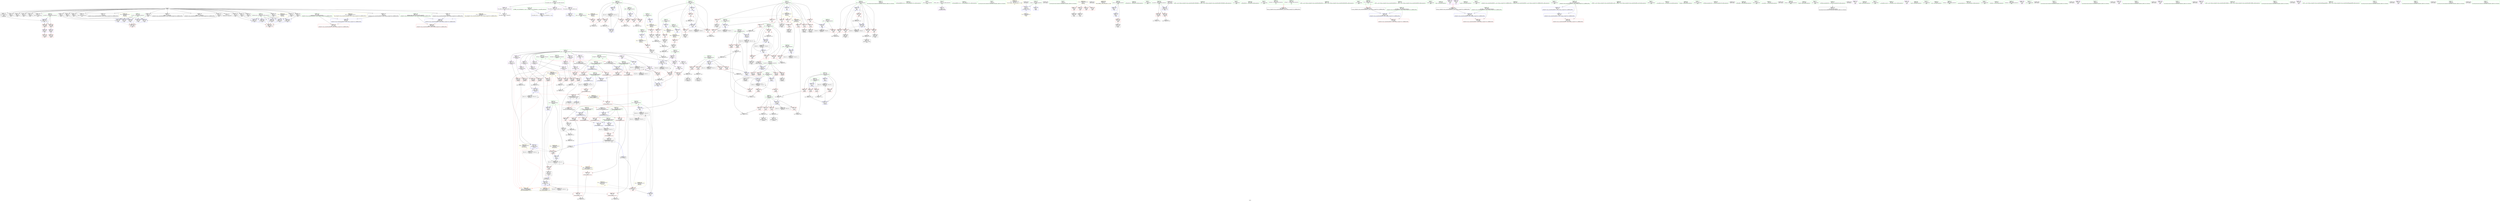 digraph "SVFG" {
	label="SVFG";

	Node0x55ea93e72c80 [shape=record,color=grey,label="{NodeID: 0\nNullPtr}"];
	Node0x55ea93e72c80 -> Node0x55ea93e9c040[style=solid];
	Node0x55ea93e72c80 -> Node0x55ea93e9c140[style=solid];
	Node0x55ea93e72c80 -> Node0x55ea93e9c210[style=solid];
	Node0x55ea93e72c80 -> Node0x55ea93e9c2e0[style=solid];
	Node0x55ea93e72c80 -> Node0x55ea93ea0d50[style=solid];
	Node0x55ea93e72c80 -> Node0x55ea93ea0de0[style=solid];
	Node0x55ea93e72c80 -> Node0x55ea93ea0eb0[style=solid];
	Node0x55ea93e72c80 -> Node0x55ea93ea0f80[style=solid];
	Node0x55ea93e72c80 -> Node0x55ea93ea1050[style=solid];
	Node0x55ea93e72c80 -> Node0x55ea93ea1120[style=solid];
	Node0x55ea93e72c80 -> Node0x55ea93ea11f0[style=solid];
	Node0x55ea93e72c80 -> Node0x55ea93ea12c0[style=solid];
	Node0x55ea93e72c80 -> Node0x55ea93ea1390[style=solid];
	Node0x55ea93e72c80 -> Node0x55ea93ea1460[style=solid];
	Node0x55ea93e72c80 -> Node0x55ea93ea1530[style=solid];
	Node0x55ea93e72c80 -> Node0x55ea93ea1600[style=solid];
	Node0x55ea93e72c80 -> Node0x55ea93ea16d0[style=solid];
	Node0x55ea93e72c80 -> Node0x55ea93ea17a0[style=solid];
	Node0x55ea93e72c80 -> Node0x55ea93ea1870[style=solid];
	Node0x55ea93e72c80 -> Node0x55ea93ea1940[style=solid];
	Node0x55ea93e72c80 -> Node0x55ea93ea1a10[style=solid];
	Node0x55ea93e72c80 -> Node0x55ea93ea1ae0[style=solid];
	Node0x55ea93e72c80 -> Node0x55ea93ea1bb0[style=solid];
	Node0x55ea93e72c80 -> Node0x55ea93ea1c80[style=solid];
	Node0x55ea93e72c80 -> Node0x55ea93ead0f0[style=solid];
	Node0x55ea93ebbd00 [shape=record,color=grey,label="{NodeID: 526\n408 = cmp(406, 407, )\n}"];
	Node0x55ea93eaf820 [shape=record,color=blue,label="{NodeID: 360\n318\<--514\nres\<--\nmain\n}"];
	Node0x55ea93eaf820 -> Node0x55ea93edcea0[style=dashed];
	Node0x55ea93eab300 [shape=record,color=red,label="{NodeID: 277\n452\<--310\n\<--i\nmain\n}"];
	Node0x55ea93eab300 -> Node0x55ea93ea2d90[style=solid];
	Node0x55ea93e9ef30 [shape=record,color=purple,label="{NodeID: 194\n670\<--53\nllvm.global_ctors_2\<--llvm.global_ctors\nGlob }"];
	Node0x55ea93e9ef30 -> Node0x55ea93ead0f0[style=solid];
	Node0x55ea93e9c210 [shape=record,color=black,label="{NodeID: 111\n355\<--3\n\<--dummyVal\nmain\n}"];
	Node0x55ea93e70b90 [shape=record,color=green,label="{NodeID: 28\n624\<--1\n\<--dummyObj\nCan only get source location for instruction, argument, global var or function.}"];
	Node0x55ea93ee6d90 [shape=record,color=yellow,style=double,label="{NodeID: 637\n97V_1 = ENCHI(MR_97V_0)\npts\{112 114 \}\nFun[main]|{|<s1>34}}"];
	Node0x55ea93ee6d90 -> Node0x55ea93eac340[style=dashed];
	Node0x55ea93ee6d90:s1 -> Node0x55ea93ee4f90[style=dashed,color=red];
	Node0x55ea93eac9f0 [shape=record,color=blue,label="{NodeID: 305\n11\<--12\nn\<--\nGlob }"];
	Node0x55ea93eac9f0 -> Node0x55ea93ee5890[style=dashed];
	Node0x55ea93ea0620 [shape=record,color=red,label="{NodeID: 222\n124\<--99\n\<--right\n_Z5solvei\n}"];
	Node0x55ea93ea0620 -> Node0x55ea93ebb580[style=solid];
	Node0x55ea93ea2230 [shape=record,color=black,label="{NodeID: 139\n190\<--189\nidxprom20\<--\n_Z5solvei\n}"];
	Node0x55ea93e9caa0 [shape=record,color=green,label="{NodeID: 56\n212\<--213\n_ZSt3maxIxERKT_S2_S2_\<--_ZSt3maxIxERKT_S2_S2__field_insensitive\n}"];
	Node0x55ea93f0f880 [shape=record,color=black,label="{NodeID: 748\n530 = PHI(252, )\n|{<s0>34}}"];
	Node0x55ea93f0f880:s0 -> Node0x55ea93f0ff10[style=solid,color=red];
	Node0x55ea93eb9480 [shape=record,color=grey,label="{NodeID: 499\n119 = Binary(118, 120, )\n}"];
	Node0x55ea93eb9480 -> Node0x55ea93ead460[style=solid];
	Node0x55ea93eae230 [shape=record,color=blue,label="{NodeID: 333\n259\<--254\n__b.addr\<--__b\n_ZSt3maxIxERKT_S2_S2_\n}"];
	Node0x55ea93eae230 -> Node0x55ea93eaa2c0[style=dashed];
	Node0x55ea93eae230 -> Node0x55ea93eaa390[style=dashed];
	Node0x55ea93ea9d10 [shape=record,color=red,label="{NodeID: 250\n238\<--234\n\<--__b.addr\n_ZSt3minIxERKT_S2_S2_\n}"];
	Node0x55ea93ea9d10 -> Node0x55ea93ea9eb0[style=solid];
	Node0x55ea93ea38f0 [shape=record,color=purple,label="{NodeID: 167\n140\<--24\narrayidx3\<--ssum\n_Z5solvei\n}"];
	Node0x55ea93ea38f0 -> Node0x55ea93ea9350[style=solid];
	Node0x55ea93e9e1f0 [shape=record,color=green,label="{NodeID: 84\n320\<--321\ni62\<--i62_field_insensitive\nmain\n}"];
	Node0x55ea93e9e1f0 -> Node0x55ea93eabb20[style=solid];
	Node0x55ea93e9e1f0 -> Node0x55ea93eabbf0[style=solid];
	Node0x55ea93e9e1f0 -> Node0x55ea93eabcc0[style=solid];
	Node0x55ea93e9e1f0 -> Node0x55ea93eabd90[style=solid];
	Node0x55ea93e9e1f0 -> Node0x55ea93eaf8f0[style=solid];
	Node0x55ea93e9e1f0 -> Node0x55ea93eafc30[style=solid];
	Node0x55ea93e7de40 [shape=record,color=green,label="{NodeID: 1\n7\<--1\n__dso_handle\<--dummyObj\nGlob }"];
	Node0x55ea93ee5590 [shape=record,color=yellow,style=double,label="{NodeID: 610\n105V_1 = ENCHI(MR_105V_0)\npts\{608 \}\nFun[_ZStplIcSt11char_traitsIcESaIcEENSt7__cxx1112basic_stringIT_T0_T1_EERKS8_PKS5_]}"];
	Node0x55ea93ee5590 -> Node0x55ea93eb01e0[style=dashed];
	Node0x55ea93ebbe80 [shape=record,color=grey,label="{NodeID: 527\n187 = cmp(185, 186, )\n}"];
	Node0x55ea93eaf8f0 [shape=record,color=blue,label="{NodeID: 361\n320\<--12\ni62\<--\nmain\n}"];
	Node0x55ea93eaf8f0 -> Node0x55ea93eabb20[style=dashed];
	Node0x55ea93eaf8f0 -> Node0x55ea93eabbf0[style=dashed];
	Node0x55ea93eaf8f0 -> Node0x55ea93eabcc0[style=dashed];
	Node0x55ea93eaf8f0 -> Node0x55ea93eabd90[style=dashed];
	Node0x55ea93eaf8f0 -> Node0x55ea93eafc30[style=dashed];
	Node0x55ea93eaf8f0 -> Node0x55ea93edaba0[style=dashed];
	Node0x55ea93eab3d0 [shape=record,color=red,label="{NodeID: 278\n457\<--310\n\<--i\nmain\n}"];
	Node0x55ea93eab3d0 -> Node0x55ea93eb8580[style=solid];
	Node0x55ea93e9f030 [shape=record,color=purple,label="{NodeID: 195\n343\<--342\narrayidx\<--\nmain\n}"];
	Node0x55ea93e9f030 -> Node0x55ea93eabf30[style=solid];
	Node0x55ea93e9c2e0 [shape=record,color=black,label="{NodeID: 112\n356\<--3\n\<--dummyVal\nmain\n}"];
	Node0x55ea93e9c2e0 -> Node0x55ea93eae710[style=solid];
	Node0x55ea93e9a200 [shape=record,color=green,label="{NodeID: 29\n4\<--6\n_ZStL8__ioinit\<--_ZStL8__ioinit_field_insensitive\nGlob }"];
	Node0x55ea93e9a200 -> Node0x55ea93ea35b0[style=solid];
	Node0x55ea93ee6e70 [shape=record,color=yellow,style=double,label="{NodeID: 638\n4V_1 = ENCHI(MR_4V_0)\npts\{13 \}\nFun[_Z5solvei]}"];
	Node0x55ea93ee6e70 -> Node0x55ea93e9f1d0[style=dashed];
	Node0x55ea93ee6e70 -> Node0x55ea93e9f2a0[style=dashed];
	Node0x55ea93ee6e70 -> Node0x55ea93e9f370[style=dashed];
	Node0x55ea93ee6e70 -> Node0x55ea93e9f440[style=dashed];
	Node0x55ea93ee6e70 -> Node0x55ea93e9f510[style=dashed];
	Node0x55ea93eacaf0 [shape=record,color=blue,label="{NodeID: 306\n14\<--12\np\<--\nGlob }"];
	Node0x55ea93eacaf0 -> Node0x55ea93ee5970[style=dashed];
	Node0x55ea93ea06f0 [shape=record,color=red,label="{NodeID: 223\n128\<--99\n\<--right\n_Z5solvei\n}"];
	Node0x55ea93ea06f0 -> Node0x55ea93eb8b80[style=solid];
	Node0x55ea93ea2300 [shape=record,color=black,label="{NodeID: 140\n195\<--194\nidxprom23\<--add22\n_Z5solvei\n}"];
	Node0x55ea93e9cba0 [shape=record,color=green,label="{NodeID: 57\n215\<--216\n_ZSt3minIxERKT_S2_S2_\<--_ZSt3minIxERKT_S2_S2__field_insensitive\n}"];
	Node0x55ea93f0f9c0 [shape=record,color=black,label="{NodeID: 749\n531 = PHI(227, )\n}"];
	Node0x55ea93f0f9c0 -> Node0x55ea93eac340[style=solid];
	Node0x55ea93eb9600 [shape=record,color=grey,label="{NodeID: 500\n156 = Binary(155, 120, )\n}"];
	Node0x55ea93eb9600 -> Node0x55ea93ead600[style=solid];
	Node0x55ea93eae300 [shape=record,color=blue,label="{NodeID: 334\n255\<--269\nretval\<--\n_ZSt3maxIxERKT_S2_S2_\n}"];
	Node0x55ea93eae300 -> Node0x55ea93ed7690[style=dashed];
	Node0x55ea93ea9de0 [shape=record,color=red,label="{NodeID: 251\n244\<--234\n\<--__b.addr\n_ZSt3minIxERKT_S2_S2_\n}"];
	Node0x55ea93ea9de0 -> Node0x55ea93eadfc0[style=solid];
	Node0x55ea93ea39c0 [shape=record,color=purple,label="{NodeID: 168\n146\<--24\narrayidx7\<--ssum\n_Z5solvei\n}"];
	Node0x55ea93ea39c0 -> Node0x55ea93ea9420[style=solid];
	Node0x55ea93e9e2c0 [shape=record,color=green,label="{NodeID: 85\n322\<--323\n_n63\<--_n63_field_insensitive\nmain\n}"];
	Node0x55ea93e9e2c0 -> Node0x55ea93eabe60[style=solid];
	Node0x55ea93e9e2c0 -> Node0x55ea93eaf9c0[style=solid];
	Node0x55ea93e7e0d0 [shape=record,color=green,label="{NodeID: 2\n9\<--1\n\<--dummyObj\nCan only get source location for instruction, argument, global var or function.}"];
	Node0x55ea93ee5670 [shape=record,color=yellow,style=double,label="{NodeID: 611\n2V_1 = ENCHI(MR_2V_0)\npts\{10 \}\nFun[_GLOBAL__sub_I_dzhulgakov_0_1.cpp]|{<s0>45}}"];
	Node0x55ea93ee5670:s0 -> Node0x55ea93ead1f0[style=dashed,color=red];
	Node0x55ea93eaf9c0 [shape=record,color=blue,label="{NodeID: 362\n322\<--517\n_n63\<--\nmain\n}"];
	Node0x55ea93eaf9c0 -> Node0x55ea93eabe60[style=dashed];
	Node0x55ea93eaf9c0 -> Node0x55ea93edb0a0[style=dashed];
	Node0x55ea93eab4a0 [shape=record,color=red,label="{NodeID: 279\n435\<--312\n\<--_n\nmain\n}"];
	Node0x55ea93eab4a0 -> Node0x55ea93ebba00[style=solid];
	Node0x55ea93e9f100 [shape=record,color=purple,label="{NodeID: 196\n374\<--373\narrayidx7\<--\nmain\n}"];
	Node0x55ea93e9f100 -> Node0x55ea93eac000[style=solid];
	Node0x55ea93ea0d50 [shape=record,color=black,label="{NodeID: 113\n358\<--3\n\<--dummyVal\nmain\n}"];
	Node0x55ea93ea0d50 -> Node0x55ea93eae7e0[style=solid];
	Node0x55ea93e9a290 [shape=record,color=green,label="{NodeID: 30\n8\<--10\n_ZL2pi\<--_ZL2pi_field_insensitive\nGlob }"];
	Node0x55ea93e9a290 -> Node0x55ea93eac8f0[style=solid];
	Node0x55ea93e9a290 -> Node0x55ea93ead1f0[style=solid];
	Node0x55ea93ed5d90 [shape=record,color=black,label="{NodeID: 556\nMR_14V_3 = PHI(MR_14V_5, MR_14V_2, )\npts\{104 \}\n|{|<s4>5}}"];
	Node0x55ea93ed5d90 -> Node0x55ea93ea0b00[style=dashed];
	Node0x55ea93ed5d90 -> Node0x55ea93ea99d0[style=dashed];
	Node0x55ea93ed5d90 -> Node0x55ea93eadc80[style=dashed];
	Node0x55ea93ed5d90 -> Node0x55ea93ed5d90[style=dashed];
	Node0x55ea93ed5d90:s4 -> Node0x55ea93ee4e80[style=dashed,color=red];
	Node0x55ea93eacbf0 [shape=record,color=blue,label="{NodeID: 307\n16\<--12\nq\<--\nGlob }"];
	Node0x55ea93eacbf0 -> Node0x55ea93ee5a50[style=dashed];
	Node0x55ea93ea07c0 [shape=record,color=red,label="{NodeID: 224\n137\<--101\n\<--mid\n_Z5solvei\n}"];
	Node0x55ea93ea07c0 -> Node0x55ea93eb9780[style=solid];
	Node0x55ea93ea23d0 [shape=record,color=black,label="{NodeID: 141\n202\<--201\nidxprom28\<--add27\n_Z5solvei\n}"];
	Node0x55ea93e9cca0 [shape=record,color=green,label="{NodeID: 58\n230\<--231\nretval\<--retval_field_insensitive\n_ZSt3minIxERKT_S2_S2_\n}"];
	Node0x55ea93e9cca0 -> Node0x55ea93ea9aa0[style=solid];
	Node0x55ea93e9cca0 -> Node0x55ea93eadfc0[style=solid];
	Node0x55ea93e9cca0 -> Node0x55ea93eae090[style=solid];
	Node0x55ea93f0fb00 [shape=record,color=black,label="{NodeID: 750\n551 = PHI()\n}"];
	Node0x55ea93eb9780 [shape=record,color=grey,label="{NodeID: 501\n138 = Binary(137, 120, )\n}"];
	Node0x55ea93eb9780 -> Node0x55ea93ea1ef0[style=solid];
	Node0x55ea93eae3d0 [shape=record,color=blue,label="{NodeID: 335\n255\<--272\nretval\<--\n_ZSt3maxIxERKT_S2_S2_\n}"];
	Node0x55ea93eae3d0 -> Node0x55ea93ed7690[style=dashed];
	Node0x55ea93ea9eb0 [shape=record,color=red,label="{NodeID: 252\n239\<--238\n\<--\n_ZSt3minIxERKT_S2_S2_\n}"];
	Node0x55ea93ea9eb0 -> Node0x55ea93ebb400[style=solid];
	Node0x55ea93ea3a90 [shape=record,color=purple,label="{NodeID: 169\n150\<--24\narrayidx9\<--ssum\n_Z5solvei\n}"];
	Node0x55ea93ea3a90 -> Node0x55ea93ea94f0[style=solid];
	Node0x55ea93e9e390 [shape=record,color=green,label="{NodeID: 86\n324\<--325\nref.tmp69\<--ref.tmp69_field_insensitive\nmain\n|{|<s1>33}}"];
	Node0x55ea93e9e390 -> Node0x55ea93eafa90[style=solid];
	Node0x55ea93e9e390:s1 -> Node0x55ea93f10990[style=solid,color=red];
	Node0x55ea93e7e160 [shape=record,color=green,label="{NodeID: 3\n12\<--1\n\<--dummyObj\nCan only get source location for instruction, argument, global var or function.}"];
	Node0x55ea93ee5780 [shape=record,color=yellow,style=double,label="{NodeID: 612\n52V_1 = ENCHI(MR_52V_0)\npts\{1 \}\nFun[main]}"];
	Node0x55ea93ee5780 -> Node0x55ea93e9fd30[style=dashed];
	Node0x55ea93ee5780 -> Node0x55ea93e9fe00[style=dashed];
	Node0x55ea93ee5780 -> Node0x55ea93e9fed0[style=dashed];
	Node0x55ea93ee5780 -> Node0x55ea93e9ffa0[style=dashed];
	Node0x55ea93eafa90 [shape=record,color=blue,label="{NodeID: 363\n324\<--528\nref.tmp69\<--call71\nmain\n|{|<s3>33|<s4>34}}"];
	Node0x55ea93eafa90 -> Node0x55ea93eac340[style=dashed];
	Node0x55ea93eafa90 -> Node0x55ea93eafa90[style=dashed];
	Node0x55ea93eafa90 -> Node0x55ea93edb5a0[style=dashed];
	Node0x55ea93eafa90:s3 -> Node0x55ea93ee7ef0[style=dashed,color=red];
	Node0x55ea93eafa90:s4 -> Node0x55ea93ee4f90[style=dashed,color=red];
	Node0x55ea93eab570 [shape=record,color=red,label="{NodeID: 280\n488\<--314\n\<--i44\nmain\n}"];
	Node0x55ea93eab570 -> Node0x55ea93ebb100[style=solid];
	Node0x55ea93e9f1d0 [shape=record,color=red,label="{NodeID: 197\n118\<--11\n\<--n\n_Z5solvei\n}"];
	Node0x55ea93e9f1d0 -> Node0x55ea93eb9480[style=solid];
	Node0x55ea93ea0de0 [shape=record,color=black,label="{NodeID: 114\n362\<--3\n\<--dummyVal\nmain\n}"];
	Node0x55ea93e9a360 [shape=record,color=green,label="{NodeID: 31\n11\<--13\nn\<--n_field_insensitive\nGlob }"];
	Node0x55ea93e9a360 -> Node0x55ea93e9f1d0[style=solid];
	Node0x55ea93e9a360 -> Node0x55ea93e9f2a0[style=solid];
	Node0x55ea93e9a360 -> Node0x55ea93e9f370[style=solid];
	Node0x55ea93e9a360 -> Node0x55ea93e9f440[style=solid];
	Node0x55ea93e9a360 -> Node0x55ea93e9f510[style=solid];
	Node0x55ea93e9a360 -> Node0x55ea93e9f5e0[style=solid];
	Node0x55ea93e9a360 -> Node0x55ea93e9f6b0[style=solid];
	Node0x55ea93e9a360 -> Node0x55ea93e9f780[style=solid];
	Node0x55ea93e9a360 -> Node0x55ea93e9f850[style=solid];
	Node0x55ea93e9a360 -> Node0x55ea93e9f920[style=solid];
	Node0x55ea93e9a360 -> Node0x55ea93eac9f0[style=solid];
	Node0x55ea93ed6290 [shape=record,color=black,label="{NodeID: 557\nMR_18V_3 = PHI(MR_18V_4, MR_18V_2, )\npts\{108 \}\n}"];
	Node0x55ea93ed6290 -> Node0x55ea93ea0ca0[style=dashed];
	Node0x55ea93ed6290 -> Node0x55ea93ea8da0[style=dashed];
	Node0x55ea93ed6290 -> Node0x55ea93ea8e70[style=dashed];
	Node0x55ea93ed6290 -> Node0x55ea93eadd50[style=dashed];
	Node0x55ea93eaccf0 [shape=record,color=blue,label="{NodeID: 308\n18\<--12\nr\<--\nGlob }"];
	Node0x55ea93eaccf0 -> Node0x55ea93ee5b30[style=dashed];
	Node0x55ea93ea0890 [shape=record,color=red,label="{NodeID: 225\n143\<--101\n\<--mid\n_Z5solvei\n}"];
	Node0x55ea93ea0890 -> Node0x55ea93eb9c00[style=solid];
	Node0x55ea93ea24a0 [shape=record,color=black,label="{NodeID: 142\n206\<--205\nidxprom30\<--\n_Z5solvei\n}"];
	Node0x55ea93e9cd70 [shape=record,color=green,label="{NodeID: 59\n232\<--233\n__a.addr\<--__a.addr_field_insensitive\n_ZSt3minIxERKT_S2_S2_\n}"];
	Node0x55ea93e9cd70 -> Node0x55ea93ea9b70[style=solid];
	Node0x55ea93e9cd70 -> Node0x55ea93ea9c40[style=solid];
	Node0x55ea93e9cd70 -> Node0x55ea93eade20[style=solid];
	Node0x55ea93f0fbd0 [shape=record,color=black,label="{NodeID: 751\n558 = PHI()\n}"];
	Node0x55ea93ee94d0 [shape=record,color=yellow,style=double,label="{NodeID: 668\nRETMU(2V_2)\npts\{10 \}\nFun[_GLOBAL__sub_I_dzhulgakov_0_1.cpp]}"];
	Node0x55ea93eb9900 [shape=record,color=grey,label="{NodeID: 502\n130 = Binary(129, 131, )\n}"];
	Node0x55ea93eb9900 -> Node0x55ea93ead530[style=solid];
	Node0x55ea93eae4a0 [shape=record,color=blue,label="{NodeID: 336\n282\<--12\nretval\<--\nmain\n}"];
	Node0x55ea93eae4a0 -> Node0x55ea93eafdd0[style=dashed];
	Node0x55ea93ea9f80 [shape=record,color=red,label="{NodeID: 253\n241\<--240\n\<--\n_ZSt3minIxERKT_S2_S2_\n}"];
	Node0x55ea93ea9f80 -> Node0x55ea93ebb400[style=solid];
	Node0x55ea93ea3b60 [shape=record,color=purple,label="{NodeID: 170\n165\<--24\narrayidx14\<--ssum\n_Z5solvei\n}"];
	Node0x55ea93ea3b60 -> Node0x55ea93ea95c0[style=solid];
	Node0x55ea93e9e460 [shape=record,color=green,label="{NodeID: 87\n330\<--331\n_ZNSaIcEC1Ev\<--_ZNSaIcEC1Ev_field_insensitive\n}"];
	Node0x55ea93e7e660 [shape=record,color=green,label="{NodeID: 4\n27\<--1\n.str\<--dummyObj\nGlob }"];
	Node0x55ea93ee5890 [shape=record,color=yellow,style=double,label="{NodeID: 613\n4V_1 = ENCHI(MR_4V_0)\npts\{13 \}\nFun[main]|{|<s5>32}}"];
	Node0x55ea93ee5890 -> Node0x55ea93e9f5e0[style=dashed];
	Node0x55ea93ee5890 -> Node0x55ea93e9f6b0[style=dashed];
	Node0x55ea93ee5890 -> Node0x55ea93e9f780[style=dashed];
	Node0x55ea93ee5890 -> Node0x55ea93e9f850[style=dashed];
	Node0x55ea93ee5890 -> Node0x55ea93e9f920[style=dashed];
	Node0x55ea93ee5890:s5 -> Node0x55ea93ee6e70[style=dashed,color=red];
	Node0x55ea93eafb60 [shape=record,color=blue,label="{NodeID: 364\n318\<--532\nres\<--\nmain\n}"];
	Node0x55ea93eafb60 -> Node0x55ea93edcea0[style=dashed];
	Node0x55ea93eab640 [shape=record,color=red,label="{NodeID: 281\n492\<--314\n\<--i44\nmain\n}"];
	Node0x55ea93eab640 -> Node0x55ea93ea2e60[style=solid];
	Node0x55ea93e9f2a0 [shape=record,color=red,label="{NodeID: 198\n133\<--11\n\<--n\n_Z5solvei\n}"];
	Node0x55ea93e9f2a0 -> Node0x55ea93ea1e20[style=solid];
	Node0x55ea93ea0eb0 [shape=record,color=black,label="{NodeID: 115\n363\<--3\n\<--dummyVal\nmain\n}"];
	Node0x55ea93ea0eb0 -> Node0x55ea93eae8b0[style=solid];
	Node0x55ea93e9a460 [shape=record,color=green,label="{NodeID: 32\n14\<--15\np\<--p_field_insensitive\nGlob }"];
	Node0x55ea93e9a460 -> Node0x55ea93e9f9f0[style=solid];
	Node0x55ea93e9a460 -> Node0x55ea93eacaf0[style=solid];
	Node0x55ea93ed6790 [shape=record,color=black,label="{NodeID: 558\nMR_20V_2 = PHI(MR_20V_3, MR_20V_1, )\npts\{110 \}\n}"];
	Node0x55ea93ed6790 -> Node0x55ea93eada10[style=dashed];
	Node0x55ea93eacdf0 [shape=record,color=blue,label="{NodeID: 309\n20\<--12\ns\<--\nGlob }"];
	Node0x55ea93eacdf0 -> Node0x55ea93ee5c10[style=dashed];
	Node0x55ea93ea0960 [shape=record,color=red,label="{NodeID: 226\n155\<--101\n\<--mid\n_Z5solvei\n}"];
	Node0x55ea93ea0960 -> Node0x55ea93eb9600[style=solid];
	Node0x55ea93ea2570 [shape=record,color=black,label="{NodeID: 143\n93\<--225\n_Z5solvei_ret\<--\n_Z5solvei\n|{<s0>32}}"];
	Node0x55ea93ea2570:s0 -> Node0x55ea93f0f650[style=solid,color=blue];
	Node0x55ea93e9ce40 [shape=record,color=green,label="{NodeID: 60\n234\<--235\n__b.addr\<--__b.addr_field_insensitive\n_ZSt3minIxERKT_S2_S2_\n}"];
	Node0x55ea93e9ce40 -> Node0x55ea93ea9d10[style=solid];
	Node0x55ea93e9ce40 -> Node0x55ea93ea9de0[style=solid];
	Node0x55ea93e9ce40 -> Node0x55ea93eadef0[style=solid];
	Node0x55ea93f0fca0 [shape=record,color=black,label="{NodeID: 752\n228 = PHI(103, 318, )\n0th arg _ZSt3minIxERKT_S2_S2_ }"];
	Node0x55ea93f0fca0 -> Node0x55ea93eade20[style=solid];
	Node0x55ea93eb9a80 [shape=record,color=grey,label="{NodeID: 503\n142 = Binary(136, 141, )\n}"];
	Node0x55ea93eb9a80 -> Node0x55ea93ebb700[style=solid];
	Node0x55ea93eae570 [shape=record,color=blue,label="{NodeID: 337\n284\<--280\nargc.addr\<--argc\nmain\n}"];
	Node0x55ea93eae570 -> Node0x55ea93eaa6d0[style=dashed];
	Node0x55ea93eae570 -> Node0x55ea93eaa7a0[style=dashed];
	Node0x55ea93eaa050 [shape=record,color=red,label="{NodeID: 254\n275\<--255\n\<--retval\n_ZSt3maxIxERKT_S2_S2_\n}"];
	Node0x55ea93eaa050 -> Node0x55ea93ea2710[style=solid];
	Node0x55ea93ea3c30 [shape=record,color=purple,label="{NodeID: 171\n191\<--24\narrayidx21\<--ssum\n_Z5solvei\n}"];
	Node0x55ea93ea3c30 -> Node0x55ea93ea9690[style=solid];
	Node0x55ea93e9e560 [shape=record,color=green,label="{NodeID: 88\n334\<--335\n_ZNSt7__cxx1112basic_stringIcSt11char_traitsIcESaIcEEC1EPKcRKS3_\<--_ZNSt7__cxx1112basic_stringIcSt11char_traitsIcESaIcEEC1EPKcRKS3__field_insensitive\n}"];
	Node0x55ea93e7e6f0 [shape=record,color=green,label="{NodeID: 5\n29\<--1\n.str.2\<--dummyObj\nGlob }"];
	Node0x55ea93ee5970 [shape=record,color=yellow,style=double,label="{NodeID: 614\n55V_1 = ENCHI(MR_55V_0)\npts\{15 \}\nFun[main]}"];
	Node0x55ea93ee5970 -> Node0x55ea93e9f9f0[style=dashed];
	Node0x55ea93eafc30 [shape=record,color=blue,label="{NodeID: 365\n320\<--536\ni62\<--inc77\nmain\n}"];
	Node0x55ea93eafc30 -> Node0x55ea93eabb20[style=dashed];
	Node0x55ea93eafc30 -> Node0x55ea93eabbf0[style=dashed];
	Node0x55ea93eafc30 -> Node0x55ea93eabcc0[style=dashed];
	Node0x55ea93eafc30 -> Node0x55ea93eabd90[style=dashed];
	Node0x55ea93eafc30 -> Node0x55ea93eafc30[style=dashed];
	Node0x55ea93eafc30 -> Node0x55ea93edaba0[style=dashed];
	Node0x55ea93eab710 [shape=record,color=red,label="{NodeID: 282\n496\<--314\n\<--i44\nmain\n}"];
	Node0x55ea93eab710 -> Node0x55ea93ea2f30[style=solid];
	Node0x55ea93e9f370 [shape=record,color=red,label="{NodeID: 199\n163\<--11\n\<--n\n_Z5solvei\n}"];
	Node0x55ea93e9f370 -> Node0x55ea93ea2160[style=solid];
	Node0x55ea93ea0f80 [shape=record,color=black,label="{NodeID: 116\n365\<--3\n\<--dummyVal\nmain\n}"];
	Node0x55ea93ea0f80 -> Node0x55ea93eae980[style=solid];
	Node0x55ea93e9a560 [shape=record,color=green,label="{NodeID: 33\n16\<--17\nq\<--q_field_insensitive\nGlob }"];
	Node0x55ea93e9a560 -> Node0x55ea93e9fac0[style=solid];
	Node0x55ea93e9a560 -> Node0x55ea93eacbf0[style=solid];
	Node0x55ea93ed6c90 [shape=record,color=black,label="{NodeID: 559\nMR_22V_2 = PHI(MR_22V_4, MR_22V_1, )\npts\{112 \}\n}"];
	Node0x55ea93ed6c90 -> Node0x55ea93eadae0[style=dashed];
	Node0x55ea93ed6c90 -> Node0x55ea93ed6c90[style=dashed];
	Node0x55ea93eacef0 [shape=record,color=blue,label="{NodeID: 310\n668\<--54\nllvm.global_ctors_0\<--\nGlob }"];
	Node0x55ea93ea0a30 [shape=record,color=red,label="{NodeID: 227\n159\<--101\n\<--mid\n_Z5solvei\n}"];
	Node0x55ea93ea0a30 -> Node0x55ea93ead6d0[style=solid];
	Node0x55ea93ea2640 [shape=record,color=black,label="{NodeID: 144\n227\<--250\n_ZSt3minIxERKT_S2_S2__ret\<--\n_ZSt3minIxERKT_S2_S2_\n|{<s0>5|<s1>34}}"];
	Node0x55ea93ea2640:s0 -> Node0x55ea93f0ed40[style=solid,color=blue];
	Node0x55ea93ea2640:s1 -> Node0x55ea93f0f9c0[style=solid,color=blue];
	Node0x55ea93e9cf10 [shape=record,color=green,label="{NodeID: 61\n255\<--256\nretval\<--retval_field_insensitive\n_ZSt3maxIxERKT_S2_S2_\n}"];
	Node0x55ea93e9cf10 -> Node0x55ea93eaa050[style=solid];
	Node0x55ea93e9cf10 -> Node0x55ea93eae300[style=solid];
	Node0x55ea93e9cf10 -> Node0x55ea93eae3d0[style=solid];
	Node0x55ea93f0ff10 [shape=record,color=black,label="{NodeID: 753\n229 = PHI(211, 530, )\n1st arg _ZSt3minIxERKT_S2_S2_ }"];
	Node0x55ea93f0ff10 -> Node0x55ea93eadef0[style=solid];
	Node0x55ea93eb9c00 [shape=record,color=grey,label="{NodeID: 504\n144 = Binary(143, 120, )\n}"];
	Node0x55ea93eb9c00 -> Node0x55ea93ea1fc0[style=solid];
	Node0x55ea93eae640 [shape=record,color=blue,label="{NodeID: 338\n286\<--281\nargv.addr\<--argv\nmain\n}"];
	Node0x55ea93eae640 -> Node0x55ea93eaa870[style=dashed];
	Node0x55ea93eae640 -> Node0x55ea93eaa940[style=dashed];
	Node0x55ea93eaa120 [shape=record,color=red,label="{NodeID: 255\n263\<--257\n\<--__a.addr\n_ZSt3maxIxERKT_S2_S2_\n}"];
	Node0x55ea93eaa120 -> Node0x55ea93eaa460[style=solid];
	Node0x55ea93ea3d00 [shape=record,color=purple,label="{NodeID: 172\n196\<--24\narrayidx24\<--ssum\n_Z5solvei\n}"];
	Node0x55ea93ea3d00 -> Node0x55ea93ea9760[style=solid];
	Node0x55ea93e9e660 [shape=record,color=green,label="{NodeID: 89\n337\<--338\n_ZNSaIcED1Ev\<--_ZNSaIcED1Ev_field_insensitive\n}"];
	Node0x55ea93e7e780 [shape=record,color=green,label="{NodeID: 6\n31\<--1\n.str.3\<--dummyObj\nGlob }"];
	Node0x55ea93ee5a50 [shape=record,color=yellow,style=double,label="{NodeID: 615\n57V_1 = ENCHI(MR_57V_0)\npts\{17 \}\nFun[main]}"];
	Node0x55ea93ee5a50 -> Node0x55ea93e9fac0[style=dashed];
	Node0x55ea93eafd00 [shape=record,color=blue,label="{NodeID: 366\n308\<--554\ntest\<--inc87\nmain\n}"];
	Node0x55ea93eafd00 -> Node0x55ea93ecd290[style=dashed];
	Node0x55ea93eab7e0 [shape=record,color=red,label="{NodeID: 283\n501\<--314\n\<--i44\nmain\n}"];
	Node0x55ea93eab7e0 -> Node0x55ea93eb8100[style=solid];
	Node0x55ea93e9f440 [shape=record,color=red,label="{NodeID: 200\n186\<--11\n\<--n\n_Z5solvei\n}"];
	Node0x55ea93e9f440 -> Node0x55ea93ebbe80[style=solid];
	Node0x55ea93ea1050 [shape=record,color=black,label="{NodeID: 117\n461\<--3\n\<--dummyVal\nmain\n}"];
	Node0x55ea93e9a660 [shape=record,color=green,label="{NodeID: 34\n18\<--19\nr\<--r_field_insensitive\nGlob }"];
	Node0x55ea93e9a660 -> Node0x55ea93e9fb90[style=solid];
	Node0x55ea93e9a660 -> Node0x55ea93eaccf0[style=solid];
	Node0x55ea93ed7190 [shape=record,color=black,label="{NodeID: 560\nMR_24V_2 = PHI(MR_24V_4, MR_24V_1, )\npts\{114 \}\n}"];
	Node0x55ea93ed7190 -> Node0x55ea93eadbb0[style=dashed];
	Node0x55ea93ed7190 -> Node0x55ea93ed7190[style=dashed];
	Node0x55ea93eacff0 [shape=record,color=blue,label="{NodeID: 311\n669\<--55\nllvm.global_ctors_1\<--_GLOBAL__sub_I_dzhulgakov_0_1.cpp\nGlob }"];
	Node0x55ea93ea0b00 [shape=record,color=red,label="{NodeID: 228\n225\<--103\n\<--res\n_Z5solvei\n}"];
	Node0x55ea93ea0b00 -> Node0x55ea93ea2570[style=solid];
	Node0x55ea93ea2710 [shape=record,color=black,label="{NodeID: 145\n252\<--275\n_ZSt3maxIxERKT_S2_S2__ret\<--\n_ZSt3maxIxERKT_S2_S2_\n|{<s0>4|<s1>33}}"];
	Node0x55ea93ea2710:s0 -> Node0x55ea93f0ebb0[style=solid,color=blue];
	Node0x55ea93ea2710:s1 -> Node0x55ea93f0f880[style=solid,color=blue];
	Node0x55ea93e9cfe0 [shape=record,color=green,label="{NodeID: 62\n257\<--258\n__a.addr\<--__a.addr_field_insensitive\n_ZSt3maxIxERKT_S2_S2_\n}"];
	Node0x55ea93e9cfe0 -> Node0x55ea93eaa120[style=solid];
	Node0x55ea93e9cfe0 -> Node0x55ea93eaa1f0[style=solid];
	Node0x55ea93e9cfe0 -> Node0x55ea93eae160[style=solid];
	Node0x55ea93f10090 [shape=record,color=black,label="{NodeID: 754\n598 = PHI(302, 304, )\n0th arg _ZStplIcSt11char_traitsIcESaIcEENSt7__cxx1112basic_stringIT_T0_T1_EERKS8_PKS5_ }"];
	Node0x55ea93eb9d80 [shape=record,color=grey,label="{NodeID: 505\n152 = Binary(147, 151, )\n}"];
	Node0x55ea93eb9d80 -> Node0x55ea93ebb700[style=solid];
	Node0x55ea93eae710 [shape=record,color=blue,label="{NodeID: 339\n292\<--356\nexn.slot\<--\nmain\n}"];
	Node0x55ea93eae710 -> Node0x55ea93eaaa10[style=dashed];
	Node0x55ea93eaa1f0 [shape=record,color=red,label="{NodeID: 256\n272\<--257\n\<--__a.addr\n_ZSt3maxIxERKT_S2_S2_\n}"];
	Node0x55ea93eaa1f0 -> Node0x55ea93eae3d0[style=solid];
	Node0x55ea93ea3dd0 [shape=record,color=purple,label="{NodeID: 173\n203\<--24\narrayidx29\<--ssum\n_Z5solvei\n}"];
	Node0x55ea93ea3dd0 -> Node0x55ea93ea9830[style=solid];
	Node0x55ea93e9e760 [shape=record,color=green,label="{NodeID: 90\n348\<--349\n_ZNSt7__cxx1112basic_stringIcSt11char_traitsIcESaIcEEaSEOS4_\<--_ZNSt7__cxx1112basic_stringIcSt11char_traitsIcESaIcEEaSEOS4__field_insensitive\n}"];
	Node0x55ea93e7e810 [shape=record,color=green,label="{NodeID: 7\n33\<--1\n.str.4\<--dummyObj\nGlob }"];
	Node0x55ea93ee5b30 [shape=record,color=yellow,style=double,label="{NodeID: 616\n59V_1 = ENCHI(MR_59V_0)\npts\{19 \}\nFun[main]}"];
	Node0x55ea93ee5b30 -> Node0x55ea93e9fb90[style=dashed];
	Node0x55ea93eafdd0 [shape=record,color=blue,label="{NodeID: 367\n282\<--12\nretval\<--\nmain\n}"];
	Node0x55ea93eafdd0 -> Node0x55ea93eaa600[style=dashed];
	Node0x55ea93eab8b0 [shape=record,color=red,label="{NodeID: 284\n507\<--314\n\<--i44\nmain\n}"];
	Node0x55ea93eab8b0 -> Node0x55ea93eb8280[style=solid];
	Node0x55ea93e9f510 [shape=record,color=red,label="{NodeID: 201\n189\<--11\n\<--n\n_Z5solvei\n}"];
	Node0x55ea93e9f510 -> Node0x55ea93ea2230[style=solid];
	Node0x55ea93ea1120 [shape=record,color=black,label="{NodeID: 118\n462\<--3\n\<--dummyVal\nmain\n}"];
	Node0x55ea93ea1120 -> Node0x55ea93eaef30[style=solid];
	Node0x55ea93e9a760 [shape=record,color=green,label="{NodeID: 35\n20\<--21\ns\<--s_field_insensitive\nGlob }"];
	Node0x55ea93e9a760 -> Node0x55ea93e9fc60[style=solid];
	Node0x55ea93e9a760 -> Node0x55ea93eacdf0[style=solid];
	Node0x55ea93ed7690 [shape=record,color=black,label="{NodeID: 561\nMR_42V_3 = PHI(MR_42V_4, MR_42V_2, )\npts\{256 \}\n}"];
	Node0x55ea93ed7690 -> Node0x55ea93eaa050[style=dashed];
	Node0x55ea93ead0f0 [shape=record,color=blue, style = dotted,label="{NodeID: 312\n670\<--3\nllvm.global_ctors_2\<--dummyVal\nGlob }"];
	Node0x55ea93ea0bd0 [shape=record,color=red,label="{NodeID: 229\n174\<--105\n\<--_b\n_Z5solvei\n}"];
	Node0x55ea93ea0bd0 -> Node0x55ea93ebaf80[style=solid];
	Node0x55ea93ea27e0 [shape=record,color=black,label="{NodeID: 146\n390\<--388\ncall16\<--\nmain\n}"];
	Node0x55ea93e9d0b0 [shape=record,color=green,label="{NodeID: 63\n259\<--260\n__b.addr\<--__b.addr_field_insensitive\n_ZSt3maxIxERKT_S2_S2_\n}"];
	Node0x55ea93e9d0b0 -> Node0x55ea93eaa2c0[style=solid];
	Node0x55ea93e9d0b0 -> Node0x55ea93eaa390[style=solid];
	Node0x55ea93e9d0b0 -> Node0x55ea93eae230[style=solid];
	Node0x55ea93f103c0 [shape=record,color=black,label="{NodeID: 755\n599 = PHI(288, 288, )\n1st arg _ZStplIcSt11char_traitsIcESaIcEENSt7__cxx1112basic_stringIT_T0_T1_EERKS8_PKS5_ }"];
	Node0x55ea93f103c0 -> Node0x55ea93eafea0[style=solid];
	Node0x55ea93eb9f00 [shape=record,color=grey,label="{NodeID: 506\n414 = Binary(412, 413, )\n}"];
	Node0x55ea93eae7e0 [shape=record,color=blue,label="{NodeID: 340\n294\<--358\nehselector.slot\<--\nmain\n}"];
	Node0x55ea93eae7e0 -> Node0x55ea93eaaae0[style=dashed];
	Node0x55ea93eaa2c0 [shape=record,color=red,label="{NodeID: 257\n265\<--259\n\<--__b.addr\n_ZSt3maxIxERKT_S2_S2_\n}"];
	Node0x55ea93eaa2c0 -> Node0x55ea93eaa530[style=solid];
	Node0x55ea93ea3ea0 [shape=record,color=purple,label="{NodeID: 174\n207\<--24\narrayidx31\<--ssum\n_Z5solvei\n}"];
	Node0x55ea93ea3ea0 -> Node0x55ea93ea9900[style=solid];
	Node0x55ea93e9e860 [shape=record,color=green,label="{NodeID: 91\n351\<--352\n_ZNSt7__cxx1112basic_stringIcSt11char_traitsIcESaIcEED1Ev\<--_ZNSt7__cxx1112basic_stringIcSt11char_traitsIcESaIcEED1Ev_field_insensitive\n}"];
	Node0x55ea93e7f4e0 [shape=record,color=green,label="{NodeID: 8\n35\<--1\nstdin\<--dummyObj\nGlob }"];
	Node0x55ea93ee5c10 [shape=record,color=yellow,style=double,label="{NodeID: 617\n61V_1 = ENCHI(MR_61V_0)\npts\{21 \}\nFun[main]}"];
	Node0x55ea93ee5c10 -> Node0x55ea93e9fc60[style=dashed];
	Node0x55ea93eafea0 [shape=record,color=blue,label="{NodeID: 368\n601\<--599\n__lhs.addr\<--__lhs\n_ZStplIcSt11char_traitsIcESaIcEENSt7__cxx1112basic_stringIT_T0_T1_EERKS8_PKS5_\n}"];
	Node0x55ea93eafea0 -> Node0x55ea93eac4e0[style=dashed];
	Node0x55ea93eab980 [shape=record,color=red,label="{NodeID: 285\n489\<--316\n\<--_n45\nmain\n}"];
	Node0x55ea93eab980 -> Node0x55ea93ebb100[style=solid];
	Node0x55ea93e9f5e0 [shape=record,color=red,label="{NodeID: 202\n431\<--11\n\<--n\nmain\n}"];
	Node0x55ea93e9f5e0 -> Node0x55ea93eaecc0[style=solid];
	Node0x55ea93ea11f0 [shape=record,color=black,label="{NodeID: 119\n464\<--3\n\<--dummyVal\nmain\n}"];
	Node0x55ea93ea11f0 -> Node0x55ea93eaf000[style=solid];
	Node0x55ea93e9a860 [shape=record,color=green,label="{NodeID: 36\n22\<--23\na\<--a_field_insensitive\nGlob }"];
	Node0x55ea93e9a860 -> Node0x55ea93ea3680[style=solid];
	Node0x55ea93e9a860 -> Node0x55ea93ea3750[style=solid];
	Node0x55ea93ead1f0 [shape=record,color=blue,label="{NodeID: 313\n8\<--83\n_ZL2pi\<--call\n__cxx_global_var_init.1\n|{<s0>45}}"];
	Node0x55ea93ead1f0:s0 -> Node0x55ea93eecfc0[style=dashed,color=blue];
	Node0x55ea93ea0ca0 [shape=record,color=red,label="{NodeID: 230\n173\<--107\n\<--dlt\n_Z5solvei\n}"];
	Node0x55ea93ea0ca0 -> Node0x55ea93ebaf80[style=solid];
	Node0x55ea93ea28b0 [shape=record,color=black,label="{NodeID: 147\n399\<--397\ncall22\<--\nmain\n}"];
	Node0x55ea93e9d180 [shape=record,color=green,label="{NodeID: 64\n277\<--278\nmain\<--main_field_insensitive\n}"];
	Node0x55ea93f10510 [shape=record,color=black,label="{NodeID: 756\n600 = PHI(381, 394, )\n2nd arg _ZStplIcSt11char_traitsIcESaIcEENSt7__cxx1112basic_stringIT_T0_T1_EERKS8_PKS5_ }"];
	Node0x55ea93f10510 -> Node0x55ea93eaff70[style=solid];
	Node0x55ea93eba080 [shape=record,color=grey,label="{NodeID: 507\n421 = Binary(419, 420, )\n}"];
	Node0x55ea93eae8b0 [shape=record,color=blue,label="{NodeID: 341\n292\<--363\nexn.slot\<--\nmain\n}"];
	Node0x55ea93eae8b0 -> Node0x55ea93eaaa10[style=dashed];
	Node0x55ea93eaa390 [shape=record,color=red,label="{NodeID: 258\n269\<--259\n\<--__b.addr\n_ZSt3maxIxERKT_S2_S2_\n}"];
	Node0x55ea93eaa390 -> Node0x55ea93eae300[style=solid];
	Node0x55ea93ea3f70 [shape=record,color=purple,label="{NodeID: 175\n481\<--24\n\<--ssum\nmain\n}"];
	Node0x55ea93ea3f70 -> Node0x55ea93eaf410[style=solid];
	Node0x55ea93e9e960 [shape=record,color=green,label="{NodeID: 92\n378\<--379\nsscanf\<--sscanf_field_insensitive\n}"];
	Node0x55ea93e7f570 [shape=record,color=green,label="{NodeID: 9\n36\<--1\n.str.5\<--dummyObj\nGlob }"];
	Node0x55ea93ee5cf0 [shape=record,color=yellow,style=double,label="{NodeID: 618\n14V_1 = ENCHI(MR_14V_0)\npts\{104 \}\nFun[main]}"];
	Node0x55ea93ee5cf0 -> Node0x55ea93eac340[style=dashed];
	Node0x55ea93eaff70 [shape=record,color=blue,label="{NodeID: 369\n603\<--600\n__rhs.addr\<--__rhs\n_ZStplIcSt11char_traitsIcESaIcEENSt7__cxx1112basic_stringIT_T0_T1_EERKS8_PKS5_\n}"];
	Node0x55ea93eaff70 -> Node0x55ea93eac5b0[style=dashed];
	Node0x55ea93eaba50 [shape=record,color=red,label="{NodeID: 286\n539\<--318\n\<--res\nmain\n}"];
	Node0x55ea93eaba50 -> Node0x55ea93ea3270[style=solid];
	Node0x55ea93e9f6b0 [shape=record,color=red,label="{NodeID: 203\n485\<--11\n\<--n\nmain\n}"];
	Node0x55ea93e9f6b0 -> Node0x55ea93eaf5b0[style=solid];
	Node0x55ea93ea12c0 [shape=record,color=black,label="{NodeID: 120\n467\<--3\n\<--dummyVal\nmain\n}"];
	Node0x55ea93e9a960 [shape=record,color=green,label="{NodeID: 37\n24\<--26\nssum\<--ssum_field_insensitive\nGlob }"];
	Node0x55ea93e9a960 -> Node0x55ea93ea3820[style=solid];
	Node0x55ea93e9a960 -> Node0x55ea93ea38f0[style=solid];
	Node0x55ea93e9a960 -> Node0x55ea93ea39c0[style=solid];
	Node0x55ea93e9a960 -> Node0x55ea93ea3a90[style=solid];
	Node0x55ea93e9a960 -> Node0x55ea93ea3b60[style=solid];
	Node0x55ea93e9a960 -> Node0x55ea93ea3c30[style=solid];
	Node0x55ea93e9a960 -> Node0x55ea93ea3d00[style=solid];
	Node0x55ea93e9a960 -> Node0x55ea93ea3dd0[style=solid];
	Node0x55ea93e9a960 -> Node0x55ea93ea3ea0[style=solid];
	Node0x55ea93e9a960 -> Node0x55ea93ea3f70[style=solid];
	Node0x55ea93e9a960 -> Node0x55ea93ea4040[style=solid];
	Node0x55ea93e9a960 -> Node0x55ea93ea4110[style=solid];
	Node0x55ea93e9a960 -> Node0x55ea93ea41e0[style=solid];
	Node0x55ea93e9a960 -> Node0x55ea93ea42b0[style=solid];
	Node0x55ea93e9a960 -> Node0x55ea93ea4380[style=solid];
	Node0x55ea93ead2c0 [shape=record,color=blue,label="{NodeID: 314\n95\<--94\nbeg.addr\<--beg\n_Z5solvei\n}"];
	Node0x55ea93ead2c0 -> Node0x55ea93ea0070[style=dashed];
	Node0x55ea93ead2c0 -> Node0x55ea93ea0140[style=dashed];
	Node0x55ea93ead2c0 -> Node0x55ea93ea0210[style=dashed];
	Node0x55ea93ead2c0 -> Node0x55ea93ea02e0[style=dashed];
	Node0x55ea93ea8da0 [shape=record,color=red,label="{NodeID: 231\n178\<--107\n\<--dlt\n_Z5solvei\n}"];
	Node0x55ea93ea8da0 -> Node0x55ea93eb8d00[style=solid];
	Node0x55ea93ea2980 [shape=record,color=black,label="{NodeID: 148\n439\<--438\nconv\<--\nmain\n}"];
	Node0x55ea93ea2980 -> Node0x55ea93eb8e80[style=solid];
	Node0x55ea93e9d280 [shape=record,color=green,label="{NodeID: 65\n282\<--283\nretval\<--retval_field_insensitive\nmain\n}"];
	Node0x55ea93e9d280 -> Node0x55ea93eaa600[style=solid];
	Node0x55ea93e9d280 -> Node0x55ea93eae4a0[style=solid];
	Node0x55ea93e9d280 -> Node0x55ea93eafdd0[style=solid];
	Node0x55ea93f10660 [shape=record,color=black,label="{NodeID: 757\n280 = PHI()\n0th arg main }"];
	Node0x55ea93f10660 -> Node0x55ea93eae570[style=solid];
	Node0x55ea93eba200 [shape=record,color=grey,label="{NodeID: 508\n445 = Binary(442, 444, )\n}"];
	Node0x55ea93eba200 -> Node0x55ea93eb9000[style=solid];
	Node0x55ea93eae980 [shape=record,color=blue,label="{NodeID: 342\n294\<--365\nehselector.slot\<--\nmain\n}"];
	Node0x55ea93eae980 -> Node0x55ea93eaaae0[style=dashed];
	Node0x55ea93eaa460 [shape=record,color=red,label="{NodeID: 259\n264\<--263\n\<--\n_ZSt3maxIxERKT_S2_S2_\n}"];
	Node0x55ea93eaa460 -> Node0x55ea93ebb880[style=solid];
	Node0x55ea93ea4040 [shape=record,color=purple,label="{NodeID: 176\n494\<--24\narrayidx50\<--ssum\nmain\n}"];
	Node0x55ea93ea4040 -> Node0x55ea93eac0d0[style=solid];
	Node0x55ea93e9ea60 [shape=record,color=green,label="{NodeID: 93\n383\<--384\n_ZStplIcSt11char_traitsIcESaIcEENSt7__cxx1112basic_stringIT_T0_T1_EERKS8_PKS5_\<--_ZStplIcSt11char_traitsIcESaIcEENSt7__cxx1112basic_stringIT_T0_T1_EERKS8_PKS5__field_insensitive\n}"];
	Node0x55ea93e7f600 [shape=record,color=green,label="{NodeID: 10\n38\<--1\n.str.6\<--dummyObj\nGlob }"];
	Node0x55ea93eb0040 [shape=record,color=blue,label="{NodeID: 370\n605\<--614\nnrvo\<--\n_ZStplIcSt11char_traitsIcESaIcEENSt7__cxx1112basic_stringIT_T0_T1_EERKS8_PKS5_\n}"];
	Node0x55ea93eb0040 -> Node0x55ea93eb0110[style=dashed];
	Node0x55ea93eabb20 [shape=record,color=red,label="{NodeID: 287\n520\<--320\n\<--i62\nmain\n}"];
	Node0x55ea93eabb20 -> Node0x55ea93ebae00[style=solid];
	Node0x55ea93e9f780 [shape=record,color=red,label="{NodeID: 204\n511\<--11\n\<--n\nmain\n}"];
	Node0x55ea93e9f780 -> Node0x55ea93ea30d0[style=solid];
	Node0x55ea93ea1390 [shape=record,color=black,label="{NodeID: 121\n468\<--3\n\<--dummyVal\nmain\n}"];
	Node0x55ea93ea1390 -> Node0x55ea93eaf0d0[style=solid];
	Node0x55ea93e9aa60 [shape=record,color=green,label="{NodeID: 38\n53\<--57\nllvm.global_ctors\<--llvm.global_ctors_field_insensitive\nGlob }"];
	Node0x55ea93e9aa60 -> Node0x55ea93e9ed30[style=solid];
	Node0x55ea93e9aa60 -> Node0x55ea93e9ee30[style=solid];
	Node0x55ea93e9aa60 -> Node0x55ea93e9ef30[style=solid];
	Node0x55ea93ecd290 [shape=record,color=black,label="{NodeID: 564\nMR_78V_3 = PHI(MR_78V_4, MR_78V_2, )\npts\{309 \}\n}"];
	Node0x55ea93ecd290 -> Node0x55ea93eaae20[style=dashed];
	Node0x55ea93ecd290 -> Node0x55ea93eaaef0[style=dashed];
	Node0x55ea93ecd290 -> Node0x55ea93eaafc0[style=dashed];
	Node0x55ea93ecd290 -> Node0x55ea93eab090[style=dashed];
	Node0x55ea93ecd290 -> Node0x55ea93eafd00[style=dashed];
	Node0x55ea93ead390 [shape=record,color=blue,label="{NodeID: 315\n97\<--116\nleft\<--\n_Z5solvei\n}"];
	Node0x55ea93ead390 -> Node0x55ea93ee19a0[style=dashed];
	Node0x55ea93ea8e70 [shape=record,color=red,label="{NodeID: 232\n221\<--107\n\<--dlt\n_Z5solvei\n}"];
	Node0x55ea93ea8e70 -> Node0x55ea93eb8880[style=solid];
	Node0x55ea93ea2a50 [shape=record,color=black,label="{NodeID: 149\n441\<--440\nconv37\<--\nmain\n}"];
	Node0x55ea93ea2a50 -> Node0x55ea93eb8e80[style=solid];
	Node0x55ea93e9d350 [shape=record,color=green,label="{NodeID: 66\n284\<--285\nargc.addr\<--argc.addr_field_insensitive\nmain\n}"];
	Node0x55ea93e9d350 -> Node0x55ea93eaa6d0[style=solid];
	Node0x55ea93e9d350 -> Node0x55ea93eaa7a0[style=solid];
	Node0x55ea93e9d350 -> Node0x55ea93eae570[style=solid];
	Node0x55ea93f10730 [shape=record,color=black,label="{NodeID: 758\n94 = PHI(527, )\n0th arg _Z5solvei }"];
	Node0x55ea93f10730 -> Node0x55ea93ead2c0[style=solid];
	Node0x55ea93ee19a0 [shape=record,color=black,label="{NodeID: 592\nMR_8V_3 = PHI(MR_8V_5, MR_8V_2, )\npts\{98 \}\n}"];
	Node0x55ea93ee19a0 -> Node0x55ea93ea03b0[style=dashed];
	Node0x55ea93ee19a0 -> Node0x55ea93ea0480[style=dashed];
	Node0x55ea93ee19a0 -> Node0x55ea93ea0550[style=dashed];
	Node0x55ea93ee19a0 -> Node0x55ea93ead600[style=dashed];
	Node0x55ea93ee19a0 -> Node0x55ea93ee19a0[style=dashed];
	Node0x55ea93eba380 [shape=record,color=grey,label="{NodeID: 509\n548 = Binary(541, 547, )\n}"];
	Node0x55ea93eba380 -> Node0x55ea93eba500[style=solid];
	Node0x55ea93eaea50 [shape=record,color=blue,label="{NodeID: 343\n300\<--12\nshift\<--\nmain\n}"];
	Node0x55ea93eaea50 -> Node0x55ea93eaabb0[style=dashed];
	Node0x55ea93eaea50 -> Node0x55ea93eaac80[style=dashed];
	Node0x55ea93eaa530 [shape=record,color=red,label="{NodeID: 260\n266\<--265\n\<--\n_ZSt3maxIxERKT_S2_S2_\n}"];
	Node0x55ea93eaa530 -> Node0x55ea93ebb880[style=solid];
	Node0x55ea93ea4110 [shape=record,color=purple,label="{NodeID: 177\n504\<--24\narrayidx56\<--ssum\nmain\n}"];
	Node0x55ea93ea4110 -> Node0x55ea93eaf680[style=solid];
	Node0x55ea93e9eb60 [shape=record,color=green,label="{NodeID: 94\n386\<--387\n_ZNKSt7__cxx1112basic_stringIcSt11char_traitsIcESaIcEE5c_strEv\<--_ZNKSt7__cxx1112basic_stringIcSt11char_traitsIcESaIcEE5c_strEv_field_insensitive\n}"];
	Node0x55ea93e7f690 [shape=record,color=green,label="{NodeID: 11\n40\<--1\nstdout\<--dummyObj\nGlob }"];
	Node0x55ea93eb0110 [shape=record,color=blue,label="{NodeID: 371\n605\<--624\nnrvo\<--\n_ZStplIcSt11char_traitsIcESaIcEENSt7__cxx1112basic_stringIT_T0_T1_EERKS8_PKS5_\n}"];
	Node0x55ea93eb0110 -> Node0x55ea93eac680[style=dashed];
	Node0x55ea93eabbf0 [shape=record,color=red,label="{NodeID: 288\n524\<--320\n\<--i62\nmain\n}"];
	Node0x55ea93eabbf0 -> Node0x55ea93ea31a0[style=solid];
	Node0x55ea93e9f850 [shape=record,color=red,label="{NodeID: 205\n517\<--11\n\<--n\nmain\n}"];
	Node0x55ea93e9f850 -> Node0x55ea93eaf9c0[style=solid];
	Node0x55ea93ea1460 [shape=record,color=black,label="{NodeID: 122\n470\<--3\n\<--dummyVal\nmain\n}"];
	Node0x55ea93ea1460 -> Node0x55ea93eaf1a0[style=solid];
	Node0x55ea93e9ab60 [shape=record,color=green,label="{NodeID: 39\n58\<--59\n__cxx_global_var_init\<--__cxx_global_var_init_field_insensitive\n}"];
	Node0x55ea93eecfc0 [shape=record,color=yellow,style=double,label="{NodeID: 731\n2V_2 = CSCHI(MR_2V_1)\npts\{10 \}\nCS[]}"];
	Node0x55ea93ecd380 [shape=record,color=black,label="{NodeID: 565\nMR_80V_2 = PHI(MR_80V_4, MR_80V_1, )\npts\{311 \}\n}"];
	Node0x55ea93ecd380 -> Node0x55ea93eaebf0[style=dashed];
	Node0x55ea93ead460 [shape=record,color=blue,label="{NodeID: 316\n99\<--119\nright\<--sub\n_Z5solvei\n}"];
	Node0x55ea93ead460 -> Node0x55ea93ee1ea0[style=dashed];
	Node0x55ea93ea8f40 [shape=record,color=red,label="{NodeID: 233\n181\<--109\n\<--x\n_Z5solvei\n}"];
	Node0x55ea93ea8f40 -> Node0x55ea93ebb280[style=solid];
	Node0x55ea93ea2b20 [shape=record,color=black,label="{NodeID: 150\n444\<--443\nconv38\<--\nmain\n}"];
	Node0x55ea93ea2b20 -> Node0x55ea93eba200[style=solid];
	Node0x55ea93e9d420 [shape=record,color=green,label="{NodeID: 67\n286\<--287\nargv.addr\<--argv.addr_field_insensitive\nmain\n}"];
	Node0x55ea93e9d420 -> Node0x55ea93eaa870[style=solid];
	Node0x55ea93e9d420 -> Node0x55ea93eaa940[style=solid];
	Node0x55ea93e9d420 -> Node0x55ea93eae640[style=solid];
	Node0x55ea93f10840 [shape=record,color=black,label="{NodeID: 759\n253 = PHI(111, 526, )\n0th arg _ZSt3maxIxERKT_S2_S2_ }"];
	Node0x55ea93f10840 -> Node0x55ea93eae160[style=solid];
	Node0x55ea93ee1ea0 [shape=record,color=black,label="{NodeID: 593\nMR_10V_3 = PHI(MR_10V_4, MR_10V_2, )\npts\{100 \}\n}"];
	Node0x55ea93ee1ea0 -> Node0x55ea93ea0620[style=dashed];
	Node0x55ea93ee1ea0 -> Node0x55ea93ea06f0[style=dashed];
	Node0x55ea93ee1ea0 -> Node0x55ea93ead6d0[style=dashed];
	Node0x55ea93ee1ea0 -> Node0x55ea93ee1ea0[style=dashed];
	Node0x55ea93eba500 [shape=record,color=grey,label="{NodeID: 510\n549 = Binary(542, 548, )\n}"];
	Node0x55ea93eaeb20 [shape=record,color=blue,label="{NodeID: 344\n308\<--120\ntest\<--\nmain\n}"];
	Node0x55ea93eaeb20 -> Node0x55ea93ecd290[style=dashed];
	Node0x55ea93eaa600 [shape=record,color=red,label="{NodeID: 261\n563\<--282\n\<--retval\nmain\n}"];
	Node0x55ea93eaa600 -> Node0x55ea93ea34e0[style=solid];
	Node0x55ea93ea41e0 [shape=record,color=purple,label="{NodeID: 178\n513\<--24\narrayidx61\<--ssum\nmain\n}"];
	Node0x55ea93ea41e0 -> Node0x55ea93eac270[style=solid];
	Node0x55ea93e9ec60 [shape=record,color=green,label="{NodeID: 95\n391\<--392\nfreopen\<--freopen_field_insensitive\n}"];
	Node0x55ea93e7e990 [shape=record,color=green,label="{NodeID: 12\n41\<--1\n_ZSt3cin\<--dummyObj\nGlob }"];
	Node0x55ea93eb01e0 [shape=record,color=blue,label="{NodeID: 372\n607\<--628\nexn.slot\<--\n_ZStplIcSt11char_traitsIcESaIcEENSt7__cxx1112basic_stringIT_T0_T1_EERKS8_PKS5_\n}"];
	Node0x55ea93eb01e0 -> Node0x55ea93eac750[style=dashed];
	Node0x55ea93eabcc0 [shape=record,color=red,label="{NodeID: 289\n527\<--320\n\<--i62\nmain\n|{<s0>32}}"];
	Node0x55ea93eabcc0:s0 -> Node0x55ea93f10730[style=solid,color=red];
	Node0x55ea93e9f920 [shape=record,color=red,label="{NodeID: 206\n543\<--11\n\<--n\nmain\n}"];
	Node0x55ea93e9f920 -> Node0x55ea93ea3340[style=solid];
	Node0x55ea93ea1530 [shape=record,color=black,label="{NodeID: 123\n474\<--3\n\<--dummyVal\nmain\n}"];
	Node0x55ea93e9ac60 [shape=record,color=green,label="{NodeID: 40\n62\<--63\n_ZNSt8ios_base4InitC1Ev\<--_ZNSt8ios_base4InitC1Ev_field_insensitive\n}"];
	Node0x55ea93f0ba20 [shape=record,color=black,label="{NodeID: 732\n560 = PHI()\n}"];
	Node0x55ea93ee7870 [shape=record,color=yellow,style=double,label="{NodeID: 649\n26V_1 = ENCHI(MR_26V_0)\npts\{319 \}\nFun[_Z5solvei]}"];
	Node0x55ea93ee7870 -> Node0x55ea93ea99d0[style=dashed];
	Node0x55ea93ecd470 [shape=record,color=black,label="{NodeID: 566\nMR_82V_2 = PHI(MR_82V_3, MR_82V_1, )\npts\{313 \}\n}"];
	Node0x55ea93ecd470 -> Node0x55ea93eaecc0[style=dashed];
	Node0x55ea93ead530 [shape=record,color=blue,label="{NodeID: 317\n101\<--130\nmid\<--div\n_Z5solvei\n}"];
	Node0x55ea93ead530 -> Node0x55ea93ea07c0[style=dashed];
	Node0x55ea93ead530 -> Node0x55ea93ea0890[style=dashed];
	Node0x55ea93ead530 -> Node0x55ea93ea0960[style=dashed];
	Node0x55ea93ead530 -> Node0x55ea93ea0a30[style=dashed];
	Node0x55ea93ead530 -> Node0x55ea93ee23a0[style=dashed];
	Node0x55ea93ea9010 [shape=record,color=red,label="{NodeID: 234\n185\<--109\n\<--x\n_Z5solvei\n}"];
	Node0x55ea93ea9010 -> Node0x55ea93ebbe80[style=solid];
	Node0x55ea93ea2bf0 [shape=record,color=black,label="{NodeID: 151\n447\<--446\nconv40\<--\nmain\n}"];
	Node0x55ea93ea2bf0 -> Node0x55ea93eb9000[style=solid];
	Node0x55ea93e9d4f0 [shape=record,color=green,label="{NodeID: 68\n288\<--289\nFN\<--FN_field_insensitive\nmain\n|{<s0>17|<s1>21}}"];
	Node0x55ea93e9d4f0:s0 -> Node0x55ea93f103c0[style=solid,color=red];
	Node0x55ea93e9d4f0:s1 -> Node0x55ea93f103c0[style=solid,color=red];
	Node0x55ea93f10990 [shape=record,color=black,label="{NodeID: 760\n254 = PHI(113, 324, )\n1st arg _ZSt3maxIxERKT_S2_S2_ }"];
	Node0x55ea93f10990 -> Node0x55ea93eae230[style=solid];
	Node0x55ea93ee23a0 [shape=record,color=black,label="{NodeID: 594\nMR_12V_2 = PHI(MR_12V_3, MR_12V_1, )\npts\{102 \}\n}"];
	Node0x55ea93ee23a0 -> Node0x55ea93ead530[style=dashed];
	Node0x55ea93eba680 [shape=record,color=grey,label="{NodeID: 511\n201 = Binary(200, 120, )\n}"];
	Node0x55ea93eba680 -> Node0x55ea93ea23d0[style=solid];
	Node0x55ea93eaebf0 [shape=record,color=blue,label="{NodeID: 345\n310\<--12\ni\<--\nmain\n}"];
	Node0x55ea93eaebf0 -> Node0x55ea93eab160[style=dashed];
	Node0x55ea93eaebf0 -> Node0x55ea93eab230[style=dashed];
	Node0x55ea93eaebf0 -> Node0x55ea93eab300[style=dashed];
	Node0x55ea93eaebf0 -> Node0x55ea93eab3d0[style=dashed];
	Node0x55ea93eaebf0 -> Node0x55ea93eaee60[style=dashed];
	Node0x55ea93eaebf0 -> Node0x55ea93ecd380[style=dashed];
	Node0x55ea93eaa6d0 [shape=record,color=red,label="{NodeID: 262\n339\<--284\n\<--argc.addr\nmain\n}"];
	Node0x55ea93eaa6d0 -> Node0x55ea93ebac80[style=solid];
	Node0x55ea93ea42b0 [shape=record,color=purple,label="{NodeID: 179\n526\<--24\narrayidx68\<--ssum\nmain\n|{<s0>33}}"];
	Node0x55ea93ea42b0:s0 -> Node0x55ea93f10840[style=solid,color=red];
	Node0x55ea93e9b430 [shape=record,color=green,label="{NodeID: 96\n402\<--403\n_ZNSirsERi\<--_ZNSirsERi_field_insensitive\n}"];
	Node0x55ea93e7ea50 [shape=record,color=green,label="{NodeID: 13\n42\<--1\nstderr\<--dummyObj\nGlob }"];
	Node0x55ea93ee6070 [shape=record,color=yellow,style=double,label="{NodeID: 622\n70V_1 = ENCHI(MR_70V_0)\npts\{293 \}\nFun[main]}"];
	Node0x55ea93ee6070 -> Node0x55ea93eae710[style=dashed];
	Node0x55ea93ee6070 -> Node0x55ea93eae8b0[style=dashed];
	Node0x55ea93ee6070 -> Node0x55ea93eaef30[style=dashed];
	Node0x55ea93ee6070 -> Node0x55ea93eaf0d0[style=dashed];
	Node0x55ea93ee6070 -> Node0x55ea93eaf270[style=dashed];
	Node0x55ea93eb02b0 [shape=record,color=blue,label="{NodeID: 373\n609\<--630\nehselector.slot\<--\n_ZStplIcSt11char_traitsIcESaIcEENSt7__cxx1112basic_stringIT_T0_T1_EERKS8_PKS5_\n}"];
	Node0x55ea93eb02b0 -> Node0x55ea93eac820[style=dashed];
	Node0x55ea93eabd90 [shape=record,color=red,label="{NodeID: 290\n535\<--320\n\<--i62\nmain\n}"];
	Node0x55ea93eabd90 -> Node0x55ea93eb8a00[style=solid];
	Node0x55ea93e9f9f0 [shape=record,color=red,label="{NodeID: 207\n440\<--14\n\<--p\nmain\n}"];
	Node0x55ea93e9f9f0 -> Node0x55ea93ea2a50[style=solid];
	Node0x55ea93ea1600 [shape=record,color=black,label="{NodeID: 124\n475\<--3\n\<--dummyVal\nmain\n}"];
	Node0x55ea93ea1600 -> Node0x55ea93eaf270[style=solid];
	Node0x55ea93e9ad60 [shape=record,color=green,label="{NodeID: 41\n68\<--69\n__cxa_atexit\<--__cxa_atexit_field_insensitive\n}"];
	Node0x55ea93f0b950 [shape=record,color=black,label="{NodeID: 733\n401 = PHI()\n}"];
	Node0x55ea93ee7950 [shape=record,color=yellow,style=double,label="{NodeID: 650\n28V_1 = ENCHI(MR_28V_0)\npts\{325 \}\nFun[_Z5solvei]|{|<s1>5}}"];
	Node0x55ea93ee7950 -> Node0x55ea93ea99d0[style=dashed];
	Node0x55ea93ee7950:s1 -> Node0x55ea93ee4f90[style=dashed,color=red];
	Node0x55ea93ed9cd0 [shape=record,color=black,label="{NodeID: 567\nMR_84V_2 = PHI(MR_84V_4, MR_84V_1, )\npts\{315 \}\n}"];
	Node0x55ea93ed9cd0 -> Node0x55ea93eaf4e0[style=dashed];
	Node0x55ea93ead600 [shape=record,color=blue,label="{NodeID: 318\n97\<--156\nleft\<--add12\n_Z5solvei\n}"];
	Node0x55ea93ead600 -> Node0x55ea93ee19a0[style=dashed];
	Node0x55ea93ea90e0 [shape=record,color=red,label="{NodeID: 235\n193\<--109\n\<--x\n_Z5solvei\n}"];
	Node0x55ea93ea90e0 -> Node0x55ea93eba980[style=solid];
	Node0x55ea93ea2cc0 [shape=record,color=black,label="{NodeID: 152\n450\<--449\nconv41\<--\nmain\n}"];
	Node0x55ea93ea2cc0 -> Node0x55ea93eb9180[style=solid];
	Node0x55ea93e9d5c0 [shape=record,color=green,label="{NodeID: 69\n290\<--291\nref.tmp\<--ref.tmp_field_insensitive\nmain\n}"];
	Node0x55ea93eba800 [shape=record,color=grey,label="{NodeID: 512\n209 = Binary(204, 208, )\n}"];
	Node0x55ea93eba800 -> Node0x55ea93eadbb0[style=solid];
	Node0x55ea93eaecc0 [shape=record,color=blue,label="{NodeID: 346\n312\<--431\n_n\<--\nmain\n}"];
	Node0x55ea93eaecc0 -> Node0x55ea93eab4a0[style=dashed];
	Node0x55ea93eaecc0 -> Node0x55ea93ecd470[style=dashed];
	Node0x55ea93eaa7a0 [shape=record,color=red,label="{NodeID: 263\n370\<--284\n\<--argc.addr\nmain\n}"];
	Node0x55ea93eaa7a0 -> Node0x55ea93ebbb80[style=solid];
	Node0x55ea93ea4380 [shape=record,color=purple,label="{NodeID: 180\n545\<--24\narrayidx82\<--ssum\nmain\n}"];
	Node0x55ea93ea4380 -> Node0x55ea93eac410[style=solid];
	Node0x55ea93e9b530 [shape=record,color=green,label="{NodeID: 97\n417\<--418\nfprintf\<--fprintf_field_insensitive\n}"];
	Node0x55ea93e7eb10 [shape=record,color=green,label="{NodeID: 14\n43\<--1\n.str.7\<--dummyObj\nGlob }"];
	Node0x55ea93ee6150 [shape=record,color=yellow,style=double,label="{NodeID: 623\n72V_1 = ENCHI(MR_72V_0)\npts\{295 \}\nFun[main]}"];
	Node0x55ea93ee6150 -> Node0x55ea93eae7e0[style=dashed];
	Node0x55ea93ee6150 -> Node0x55ea93eae980[style=dashed];
	Node0x55ea93ee6150 -> Node0x55ea93eaf000[style=dashed];
	Node0x55ea93ee6150 -> Node0x55ea93eaf1a0[style=dashed];
	Node0x55ea93ee6150 -> Node0x55ea93eaf340[style=dashed];
	Node0x55ea93eabe60 [shape=record,color=red,label="{NodeID: 291\n521\<--322\n\<--_n63\nmain\n}"];
	Node0x55ea93eabe60 -> Node0x55ea93ebae00[style=solid];
	Node0x55ea93e9fac0 [shape=record,color=red,label="{NodeID: 208\n443\<--16\n\<--q\nmain\n}"];
	Node0x55ea93e9fac0 -> Node0x55ea93ea2b20[style=solid];
	Node0x55ea93ea16d0 [shape=record,color=black,label="{NodeID: 125\n477\<--3\n\<--dummyVal\nmain\n}"];
	Node0x55ea93ea16d0 -> Node0x55ea93eaf340[style=solid];
	Node0x55ea93e9ae60 [shape=record,color=green,label="{NodeID: 42\n67\<--73\n_ZNSt8ios_base4InitD1Ev\<--_ZNSt8ios_base4InitD1Ev_field_insensitive\n}"];
	Node0x55ea93e9ae60 -> Node0x55ea93ea1d50[style=solid];
	Node0x55ea93f0e950 [shape=record,color=black,label="{NodeID: 734\n65 = PHI()\n}"];
	Node0x55ea93ee7a30 [shape=record,color=yellow,style=double,label="{NodeID: 651\n30V_1 = ENCHI(MR_30V_0)\npts\{260000 \}\nFun[_Z5solvei]|{|<s10>4|<s11>5}}"];
	Node0x55ea93ee7a30 -> Node0x55ea93ea9280[style=dashed];
	Node0x55ea93ee7a30 -> Node0x55ea93ea9350[style=dashed];
	Node0x55ea93ee7a30 -> Node0x55ea93ea9420[style=dashed];
	Node0x55ea93ee7a30 -> Node0x55ea93ea94f0[style=dashed];
	Node0x55ea93ee7a30 -> Node0x55ea93ea95c0[style=dashed];
	Node0x55ea93ee7a30 -> Node0x55ea93ea9690[style=dashed];
	Node0x55ea93ee7a30 -> Node0x55ea93ea9760[style=dashed];
	Node0x55ea93ee7a30 -> Node0x55ea93ea9830[style=dashed];
	Node0x55ea93ee7a30 -> Node0x55ea93ea9900[style=dashed];
	Node0x55ea93ee7a30 -> Node0x55ea93ea99d0[style=dashed];
	Node0x55ea93ee7a30:s10 -> Node0x55ea93ee7de0[style=dashed,color=red];
	Node0x55ea93ee7a30:s11 -> Node0x55ea93ee4f90[style=dashed,color=red];
	Node0x55ea93eda1a0 [shape=record,color=black,label="{NodeID: 568\nMR_86V_2 = PHI(MR_86V_3, MR_86V_1, )\npts\{317 \}\n}"];
	Node0x55ea93eda1a0 -> Node0x55ea93eaf5b0[style=dashed];
	Node0x55ea93ead6d0 [shape=record,color=blue,label="{NodeID: 319\n99\<--159\nright\<--\n_Z5solvei\n}"];
	Node0x55ea93ead6d0 -> Node0x55ea93ee1ea0[style=dashed];
	Node0x55ea93ea91b0 [shape=record,color=red,label="{NodeID: 236\n200\<--109\n\<--x\n_Z5solvei\n}"];
	Node0x55ea93ea91b0 -> Node0x55ea93eba680[style=solid];
	Node0x55ea93ea2d90 [shape=record,color=black,label="{NodeID: 153\n453\<--452\nidxprom\<--\nmain\n}"];
	Node0x55ea93e9d690 [shape=record,color=green,label="{NodeID: 70\n292\<--293\nexn.slot\<--exn.slot_field_insensitive\nmain\n}"];
	Node0x55ea93e9d690 -> Node0x55ea93eaaa10[style=solid];
	Node0x55ea93e9d690 -> Node0x55ea93eae710[style=solid];
	Node0x55ea93e9d690 -> Node0x55ea93eae8b0[style=solid];
	Node0x55ea93e9d690 -> Node0x55ea93eaef30[style=solid];
	Node0x55ea93e9d690 -> Node0x55ea93eaf0d0[style=solid];
	Node0x55ea93e9d690 -> Node0x55ea93eaf270[style=solid];
	Node0x55ea93eba980 [shape=record,color=grey,label="{NodeID: 513\n194 = Binary(193, 120, )\n}"];
	Node0x55ea93eba980 -> Node0x55ea93ea2300[style=solid];
	Node0x55ea93eaed90 [shape=record,color=blue,label="{NodeID: 347\n454\<--451\narrayidx43\<--add42\nmain\n}"];
	Node0x55ea93eaed90 -> Node0x55ea93eac1a0[style=dashed];
	Node0x55ea93eaed90 -> Node0x55ea93eaed90[style=dashed];
	Node0x55ea93eaed90 -> Node0x55ea93edbaa0[style=dashed];
	Node0x55ea93eaa870 [shape=record,color=red,label="{NodeID: 264\n342\<--286\n\<--argv.addr\nmain\n}"];
	Node0x55ea93eaa870 -> Node0x55ea93e9f030[style=solid];
	Node0x55ea93ea4450 [shape=record,color=purple,label="{NodeID: 181\n332\<--27\n\<--.str\nmain\n}"];
	Node0x55ea93e9b630 [shape=record,color=green,label="{NodeID: 98\n424\<--425\nprintf\<--printf_field_insensitive\n}"];
	Node0x55ea93e7ebd0 [shape=record,color=green,label="{NodeID: 15\n45\<--1\n.str.8\<--dummyObj\nGlob }"];
	Node0x55ea93eabf30 [shape=record,color=red,label="{NodeID: 292\n344\<--343\n\<--arrayidx\nmain\n}"];
	Node0x55ea93e9fb90 [shape=record,color=red,label="{NodeID: 209\n446\<--18\n\<--r\nmain\n}"];
	Node0x55ea93e9fb90 -> Node0x55ea93ea2bf0[style=solid];
	Node0x55ea93ea17a0 [shape=record,color=black,label="{NodeID: 126\n569\<--3\nlpad.val\<--dummyVal\nmain\n}"];
	Node0x55ea93e9af60 [shape=record,color=green,label="{NodeID: 43\n80\<--81\n__cxx_global_var_init.1\<--__cxx_global_var_init.1_field_insensitive\n}"];
	Node0x55ea93f0ea50 [shape=record,color=black,label="{NodeID: 735\n83 = PHI()\n}"];
	Node0x55ea93f0ea50 -> Node0x55ea93ead1f0[style=solid];
	Node0x55ea93eda6a0 [shape=record,color=black,label="{NodeID: 569\nMR_26V_2 = PHI(MR_26V_4, MR_26V_1, )\npts\{319 \}\n}"];
	Node0x55ea93eda6a0 -> Node0x55ea93eaf820[style=dashed];
	Node0x55ea93eb8100 [shape=record,color=grey,label="{NodeID: 486\n502 = Binary(501, 120, )\n}"];
	Node0x55ea93eb8100 -> Node0x55ea93ea3000[style=solid];
	Node0x55ea93ead7a0 [shape=record,color=blue,label="{NodeID: 320\n103\<--166\nres\<--\n_Z5solvei\n}"];
	Node0x55ea93ead7a0 -> Node0x55ea93ed5d90[style=dashed];
	Node0x55ea93ea9280 [shape=record,color=red,label="{NodeID: 237\n136\<--135\n\<--arrayidx\n_Z5solvei\n}"];
	Node0x55ea93ea9280 -> Node0x55ea93eb9a80[style=solid];
	Node0x55ea93ea2e60 [shape=record,color=black,label="{NodeID: 154\n493\<--492\nidxprom49\<--\nmain\n}"];
	Node0x55ea93e9d760 [shape=record,color=green,label="{NodeID: 71\n294\<--295\nehselector.slot\<--ehselector.slot_field_insensitive\nmain\n}"];
	Node0x55ea93e9d760 -> Node0x55ea93eaaae0[style=solid];
	Node0x55ea93e9d760 -> Node0x55ea93eae7e0[style=solid];
	Node0x55ea93e9d760 -> Node0x55ea93eae980[style=solid];
	Node0x55ea93e9d760 -> Node0x55ea93eaf000[style=solid];
	Node0x55ea93e9d760 -> Node0x55ea93eaf1a0[style=solid];
	Node0x55ea93e9d760 -> Node0x55ea93eaf340[style=solid];
	Node0x55ea93ebab00 [shape=record,color=grey,label="{NodeID: 514\n198 = Binary(192, 197, )\n}"];
	Node0x55ea93ebab00 -> Node0x55ea93eadae0[style=solid];
	Node0x55ea93eaee60 [shape=record,color=blue,label="{NodeID: 348\n310\<--458\ni\<--inc\nmain\n}"];
	Node0x55ea93eaee60 -> Node0x55ea93eab160[style=dashed];
	Node0x55ea93eaee60 -> Node0x55ea93eab230[style=dashed];
	Node0x55ea93eaee60 -> Node0x55ea93eab300[style=dashed];
	Node0x55ea93eaee60 -> Node0x55ea93eab3d0[style=dashed];
	Node0x55ea93eaee60 -> Node0x55ea93eaee60[style=dashed];
	Node0x55ea93eaee60 -> Node0x55ea93ecd380[style=dashed];
	Node0x55ea93eaa940 [shape=record,color=red,label="{NodeID: 265\n373\<--286\n\<--argv.addr\nmain\n}"];
	Node0x55ea93eaa940 -> Node0x55ea93e9f100[style=solid];
	Node0x55ea93ea4520 [shape=record,color=purple,label="{NodeID: 182\n376\<--29\n\<--.str.2\nmain\n}"];
	Node0x55ea93e9b730 [shape=record,color=green,label="{NodeID: 99\n428\<--429\nscanf\<--scanf_field_insensitive\n}"];
	Node0x55ea93e7f060 [shape=record,color=green,label="{NodeID: 16\n47\<--1\n.str.9\<--dummyObj\nGlob }"];
	Node0x55ea93ee6310 [shape=record,color=yellow,style=double,label="{NodeID: 625\n76V_1 = ENCHI(MR_76V_0)\npts\{307 \}\nFun[main]}"];
	Node0x55ea93ee6310 -> Node0x55ea93eaad50[style=dashed];
	Node0x55ea93eac000 [shape=record,color=red,label="{NodeID: 293\n375\<--374\n\<--arrayidx7\nmain\n}"];
	Node0x55ea93e9fc60 [shape=record,color=red,label="{NodeID: 210\n449\<--20\n\<--s\nmain\n}"];
	Node0x55ea93e9fc60 -> Node0x55ea93ea2cc0[style=solid];
	Node0x55ea93ea1870 [shape=record,color=black,label="{NodeID: 127\n570\<--3\nlpad.val92\<--dummyVal\nmain\n}"];
	Node0x55ea93e9b060 [shape=record,color=green,label="{NodeID: 44\n85\<--86\nacos\<--acos_field_insensitive\n}"];
	Node0x55ea93f0ebb0 [shape=record,color=black,label="{NodeID: 736\n211 = PHI(252, )\n|{<s0>5}}"];
	Node0x55ea93f0ebb0:s0 -> Node0x55ea93f0ff10[style=solid,color=red];
	Node0x55ea93edaba0 [shape=record,color=black,label="{NodeID: 570\nMR_89V_2 = PHI(MR_89V_4, MR_89V_1, )\npts\{321 \}\n}"];
	Node0x55ea93edaba0 -> Node0x55ea93eaf8f0[style=dashed];
	Node0x55ea93eb8280 [shape=record,color=grey,label="{NodeID: 487\n508 = Binary(507, 120, )\n}"];
	Node0x55ea93eb8280 -> Node0x55ea93eaf750[style=solid];
	Node0x55ea93ead870 [shape=record,color=blue,label="{NodeID: 321\n105\<--169\n_b\<--\n_Z5solvei\n}"];
	Node0x55ea93ead870 -> Node0x55ea93ea0bd0[style=dashed];
	Node0x55ea93ea9350 [shape=record,color=red,label="{NodeID: 238\n141\<--140\n\<--arrayidx3\n_Z5solvei\n}"];
	Node0x55ea93ea9350 -> Node0x55ea93eb9a80[style=solid];
	Node0x55ea93ea2f30 [shape=record,color=black,label="{NodeID: 155\n497\<--496\nidxprom51\<--\nmain\n}"];
	Node0x55ea93e9d830 [shape=record,color=green,label="{NodeID: 72\n296\<--297\nref.tmp1\<--ref.tmp1_field_insensitive\nmain\n}"];
	Node0x55ea93ebac80 [shape=record,color=grey,label="{NodeID: 515\n340 = cmp(339, 120, )\n}"];
	Node0x55ea93eaef30 [shape=record,color=blue,label="{NodeID: 349\n292\<--462\nexn.slot\<--\nmain\n}"];
	Node0x55ea93eaef30 -> Node0x55ea93eaaa10[style=dashed];
	Node0x55ea93eaaa10 [shape=record,color=red,label="{NodeID: 266\n567\<--292\nexn\<--exn.slot\nmain\n}"];
	Node0x55ea93ea45f0 [shape=record,color=purple,label="{NodeID: 183\n381\<--31\n\<--.str.3\nmain\n|{<s0>17}}"];
	Node0x55ea93ea45f0:s0 -> Node0x55ea93f10510[style=solid,color=red];
	Node0x55ea93e9b830 [shape=record,color=green,label="{NodeID: 100\n578\<--579\n__gxx_personality_v0\<--__gxx_personality_v0_field_insensitive\n}"];
	Node0x55ea93e7f120 [shape=record,color=green,label="{NodeID: 17\n49\<--1\n.str.10\<--dummyObj\nGlob }"];
	Node0x55ea93eac0d0 [shape=record,color=red,label="{NodeID: 294\n495\<--494\n\<--arrayidx50\nmain\n}"];
	Node0x55ea93eac0d0 -> Node0x55ea93eb8400[style=solid];
	Node0x55ea93e9fd30 [shape=record,color=red,label="{NodeID: 211\n388\<--35\n\<--stdin\nmain\n}"];
	Node0x55ea93e9fd30 -> Node0x55ea93ea27e0[style=solid];
	Node0x55ea93ea1940 [shape=record,color=black,label="{NodeID: 128\n627\<--3\n\<--dummyVal\n_ZStplIcSt11char_traitsIcESaIcEENSt7__cxx1112basic_stringIT_T0_T1_EERKS8_PKS5_\n}"];
	Node0x55ea93e9b160 [shape=record,color=green,label="{NodeID: 45\n91\<--92\n_Z5solvei\<--_Z5solvei_field_insensitive\n}"];
	Node0x55ea93f0ed40 [shape=record,color=black,label="{NodeID: 737\n214 = PHI(227, )\n}"];
	Node0x55ea93f0ed40 -> Node0x55ea93ea99d0[style=solid];
	Node0x55ea93edb0a0 [shape=record,color=black,label="{NodeID: 571\nMR_91V_2 = PHI(MR_91V_3, MR_91V_1, )\npts\{323 \}\n}"];
	Node0x55ea93edb0a0 -> Node0x55ea93eaf9c0[style=dashed];
	Node0x55ea93eb8400 [shape=record,color=grey,label="{NodeID: 488\n500 = Binary(495, 499, )\n}"];
	Node0x55ea93eb8400 -> Node0x55ea93eaf680[style=solid];
	Node0x55ea93ead940 [shape=record,color=blue,label="{NodeID: 322\n107\<--171\ndlt\<--\n_Z5solvei\n}"];
	Node0x55ea93ead940 -> Node0x55ea93ed6290[style=dashed];
	Node0x55ea93ea9420 [shape=record,color=red,label="{NodeID: 239\n147\<--146\n\<--arrayidx7\n_Z5solvei\n}"];
	Node0x55ea93ea9420 -> Node0x55ea93eb9d80[style=solid];
	Node0x55ea93ea3000 [shape=record,color=black,label="{NodeID: 156\n503\<--502\nidxprom55\<--add54\nmain\n}"];
	Node0x55ea93e9d900 [shape=record,color=green,label="{NodeID: 73\n298\<--299\nref.tmp2\<--ref.tmp2_field_insensitive\nmain\n}"];
	Node0x55ea93ebae00 [shape=record,color=grey,label="{NodeID: 516\n522 = cmp(520, 521, )\n}"];
	Node0x55ea93eaf000 [shape=record,color=blue,label="{NodeID: 350\n294\<--464\nehselector.slot\<--\nmain\n}"];
	Node0x55ea93eaf000 -> Node0x55ea93eaaae0[style=dashed];
	Node0x55ea93eaaae0 [shape=record,color=red,label="{NodeID: 267\n568\<--294\nsel\<--ehselector.slot\nmain\n}"];
	Node0x55ea93ea46c0 [shape=record,color=purple,label="{NodeID: 184\n389\<--33\n\<--.str.4\nmain\n}"];
	Node0x55ea93e9b930 [shape=record,color=green,label="{NodeID: 101\n601\<--602\n__lhs.addr\<--__lhs.addr_field_insensitive\n_ZStplIcSt11char_traitsIcESaIcEENSt7__cxx1112basic_stringIT_T0_T1_EERKS8_PKS5_\n}"];
	Node0x55ea93e9b930 -> Node0x55ea93eac4e0[style=solid];
	Node0x55ea93e9b930 -> Node0x55ea93eafea0[style=solid];
	Node0x55ea93e7f1e0 [shape=record,color=green,label="{NodeID: 18\n51\<--1\n.str.11\<--dummyObj\nGlob }"];
	Node0x55ea93eac1a0 [shape=record,color=red,label="{NodeID: 295\n499\<--498\n\<--arrayidx52\nmain\n}"];
	Node0x55ea93eac1a0 -> Node0x55ea93eb8400[style=solid];
	Node0x55ea93e9fe00 [shape=record,color=red,label="{NodeID: 212\n397\<--40\n\<--stdout\nmain\n}"];
	Node0x55ea93e9fe00 -> Node0x55ea93ea28b0[style=solid];
	Node0x55ea93ea1a10 [shape=record,color=black,label="{NodeID: 129\n628\<--3\n\<--dummyVal\n_ZStplIcSt11char_traitsIcESaIcEENSt7__cxx1112basic_stringIT_T0_T1_EERKS8_PKS5_\n}"];
	Node0x55ea93ea1a10 -> Node0x55ea93eb01e0[style=solid];
	Node0x55ea93e9b260 [shape=record,color=green,label="{NodeID: 46\n95\<--96\nbeg.addr\<--beg.addr_field_insensitive\n_Z5solvei\n}"];
	Node0x55ea93e9b260 -> Node0x55ea93ea0070[style=solid];
	Node0x55ea93e9b260 -> Node0x55ea93ea0140[style=solid];
	Node0x55ea93e9b260 -> Node0x55ea93ea0210[style=solid];
	Node0x55ea93e9b260 -> Node0x55ea93ea02e0[style=solid];
	Node0x55ea93e9b260 -> Node0x55ea93ead2c0[style=solid];
	Node0x55ea93f0ee40 [shape=record,color=black,label="{NodeID: 738\n620 = PHI()\n}"];
	Node0x55ea93ee7de0 [shape=record,color=yellow,style=double,label="{NodeID: 655\n48V_1 = ENCHI(MR_48V_0)\npts\{112 260000 \}\nFun[_ZSt3maxIxERKT_S2_S2_]}"];
	Node0x55ea93ee7de0 -> Node0x55ea93eaa460[style=dashed];
	Node0x55ea93edb5a0 [shape=record,color=black,label="{NodeID: 572\nMR_28V_2 = PHI(MR_28V_3, MR_28V_1, )\npts\{325 \}\n}"];
	Node0x55ea93edb5a0 -> Node0x55ea93eafa90[style=dashed];
	Node0x55ea93edb5a0 -> Node0x55ea93edb5a0[style=dashed];
	Node0x55ea93eb8580 [shape=record,color=grey,label="{NodeID: 489\n458 = Binary(457, 120, )\n}"];
	Node0x55ea93eb8580 -> Node0x55ea93eaee60[style=solid];
	Node0x55ea93eada10 [shape=record,color=blue,label="{NodeID: 323\n109\<--179\nx\<--add16\n_Z5solvei\n}"];
	Node0x55ea93eada10 -> Node0x55ea93ea8f40[style=dashed];
	Node0x55ea93eada10 -> Node0x55ea93ea9010[style=dashed];
	Node0x55ea93eada10 -> Node0x55ea93ea90e0[style=dashed];
	Node0x55ea93eada10 -> Node0x55ea93ea91b0[style=dashed];
	Node0x55ea93eada10 -> Node0x55ea93ed6790[style=dashed];
	Node0x55ea93ea94f0 [shape=record,color=red,label="{NodeID: 240\n151\<--150\n\<--arrayidx9\n_Z5solvei\n}"];
	Node0x55ea93ea94f0 -> Node0x55ea93eb9d80[style=solid];
	Node0x55ea93ea30d0 [shape=record,color=black,label="{NodeID: 157\n512\<--511\nidxprom60\<--\nmain\n}"];
	Node0x55ea93e9d9d0 [shape=record,color=green,label="{NodeID: 74\n300\<--301\nshift\<--shift_field_insensitive\nmain\n}"];
	Node0x55ea93e9d9d0 -> Node0x55ea93eaabb0[style=solid];
	Node0x55ea93e9d9d0 -> Node0x55ea93eaac80[style=solid];
	Node0x55ea93e9d9d0 -> Node0x55ea93eaea50[style=solid];
	Node0x55ea93ebaf80 [shape=record,color=grey,label="{NodeID: 517\n175 = cmp(173, 174, )\n}"];
	Node0x55ea93eaf0d0 [shape=record,color=blue,label="{NodeID: 351\n292\<--468\nexn.slot\<--\nmain\n}"];
	Node0x55ea93eaf0d0 -> Node0x55ea93eaaa10[style=dashed];
	Node0x55ea93eaabb0 [shape=record,color=red,label="{NodeID: 268\n413\<--300\n\<--shift\nmain\n}"];
	Node0x55ea93eaabb0 -> Node0x55ea93eb9f00[style=solid];
	Node0x55ea93ea4790 [shape=record,color=purple,label="{NodeID: 185\n394\<--36\n\<--.str.5\nmain\n|{<s0>21}}"];
	Node0x55ea93ea4790:s0 -> Node0x55ea93f10510[style=solid,color=red];
	Node0x55ea93e9ba00 [shape=record,color=green,label="{NodeID: 102\n603\<--604\n__rhs.addr\<--__rhs.addr_field_insensitive\n_ZStplIcSt11char_traitsIcESaIcEENSt7__cxx1112basic_stringIT_T0_T1_EERKS8_PKS5_\n}"];
	Node0x55ea93e9ba00 -> Node0x55ea93eac5b0[style=solid];
	Node0x55ea93e9ba00 -> Node0x55ea93eaff70[style=solid];
	Node0x55ea93e7f2a0 [shape=record,color=green,label="{NodeID: 19\n54\<--1\n\<--dummyObj\nCan only get source location for instruction, argument, global var or function.}"];
	Node0x55ea93eac270 [shape=record,color=red,label="{NodeID: 296\n514\<--513\n\<--arrayidx61\nmain\n}"];
	Node0x55ea93eac270 -> Node0x55ea93eaf820[style=solid];
	Node0x55ea93e9fed0 [shape=record,color=red,label="{NodeID: 213\n410\<--42\n\<--stderr\nmain\n}"];
	Node0x55ea93ea1ae0 [shape=record,color=black,label="{NodeID: 130\n630\<--3\n\<--dummyVal\n_ZStplIcSt11char_traitsIcESaIcEENSt7__cxx1112basic_stringIT_T0_T1_EERKS8_PKS5_\n}"];
	Node0x55ea93ea1ae0 -> Node0x55ea93eb02b0[style=solid];
	Node0x55ea93e9b330 [shape=record,color=green,label="{NodeID: 47\n97\<--98\nleft\<--left_field_insensitive\n_Z5solvei\n}"];
	Node0x55ea93e9b330 -> Node0x55ea93ea03b0[style=solid];
	Node0x55ea93e9b330 -> Node0x55ea93ea0480[style=solid];
	Node0x55ea93e9b330 -> Node0x55ea93ea0550[style=solid];
	Node0x55ea93e9b330 -> Node0x55ea93ead390[style=solid];
	Node0x55ea93e9b330 -> Node0x55ea93ead600[style=solid];
	Node0x55ea93f0ef10 [shape=record,color=black,label="{NodeID: 739\n347 = PHI()\n}"];
	Node0x55ea93ee7ef0 [shape=record,color=yellow,style=double,label="{NodeID: 656\n50V_1 = ENCHI(MR_50V_0)\npts\{114 325 \}\nFun[_ZSt3maxIxERKT_S2_S2_]}"];
	Node0x55ea93ee7ef0 -> Node0x55ea93eaa530[style=dashed];
	Node0x55ea93edbaa0 [shape=record,color=black,label="{NodeID: 573\nMR_94V_2 = PHI(MR_94V_3, MR_94V_1, )\npts\{230000 \}\n}"];
	Node0x55ea93edbaa0 -> Node0x55ea93eac1a0[style=dashed];
	Node0x55ea93edbaa0 -> Node0x55ea93eaed90[style=dashed];
	Node0x55ea93edbaa0 -> Node0x55ea93edbaa0[style=dashed];
	Node0x55ea93eb8700 [shape=record,color=grey,label="{NodeID: 490\n541 = Binary(540, 542, )\n}"];
	Node0x55ea93eb8700 -> Node0x55ea93eba380[style=solid];
	Node0x55ea93eadae0 [shape=record,color=blue,label="{NodeID: 324\n111\<--198\nref.tmp\<--sub25\n_Z5solvei\n|{|<s2>4|<s3>5}}"];
	Node0x55ea93eadae0 -> Node0x55ea93ea99d0[style=dashed];
	Node0x55ea93eadae0 -> Node0x55ea93ed6c90[style=dashed];
	Node0x55ea93eadae0:s2 -> Node0x55ea93ee7de0[style=dashed,color=red];
	Node0x55ea93eadae0:s3 -> Node0x55ea93ee4f90[style=dashed,color=red];
	Node0x55ea93ea95c0 [shape=record,color=red,label="{NodeID: 241\n166\<--165\n\<--arrayidx14\n_Z5solvei\n}"];
	Node0x55ea93ea95c0 -> Node0x55ea93ead7a0[style=solid];
	Node0x55ea93ea31a0 [shape=record,color=black,label="{NodeID: 158\n525\<--524\nidxprom67\<--\nmain\n}"];
	Node0x55ea93e9daa0 [shape=record,color=green,label="{NodeID: 75\n302\<--303\nref.tmp10\<--ref.tmp10_field_insensitive\nmain\n|{<s0>17}}"];
	Node0x55ea93e9daa0:s0 -> Node0x55ea93f10090[style=solid,color=red];
	Node0x55ea93ebb100 [shape=record,color=grey,label="{NodeID: 518\n490 = cmp(488, 489, )\n}"];
	Node0x55ea93eaf1a0 [shape=record,color=blue,label="{NodeID: 352\n294\<--470\nehselector.slot\<--\nmain\n}"];
	Node0x55ea93eaf1a0 -> Node0x55ea93eaaae0[style=dashed];
	Node0x55ea93eaac80 [shape=record,color=red,label="{NodeID: 269\n420\<--300\n\<--shift\nmain\n}"];
	Node0x55ea93eaac80 -> Node0x55ea93eba080[style=solid];
	Node0x55ea93ea4860 [shape=record,color=purple,label="{NodeID: 186\n398\<--38\n\<--.str.6\nmain\n}"];
	Node0x55ea93e9bad0 [shape=record,color=green,label="{NodeID: 103\n605\<--606\nnrvo\<--nrvo_field_insensitive\n_ZStplIcSt11char_traitsIcESaIcEENSt7__cxx1112basic_stringIT_T0_T1_EERKS8_PKS5_\n}"];
	Node0x55ea93e9bad0 -> Node0x55ea93eac680[style=solid];
	Node0x55ea93e9bad0 -> Node0x55ea93eb0040[style=solid];
	Node0x55ea93e9bad0 -> Node0x55ea93eb0110[style=solid];
	Node0x55ea93e70450 [shape=record,color=green,label="{NodeID: 20\n84\<--1\n\<--dummyObj\nCan only get source location for instruction, argument, global var or function.}"];
	Node0x55ea93eac340 [shape=record,color=red,label="{NodeID: 297\n532\<--531\n\<--call75\nmain\n}"];
	Node0x55ea93eac340 -> Node0x55ea93eafb60[style=solid];
	Node0x55ea93e9ffa0 [shape=record,color=red,label="{NodeID: 214\n557\<--42\n\<--stderr\nmain\n}"];
	Node0x55ea93ea1bb0 [shape=record,color=black,label="{NodeID: 131\n639\<--3\nlpad.val\<--dummyVal\n_ZStplIcSt11char_traitsIcESaIcEENSt7__cxx1112basic_stringIT_T0_T1_EERKS8_PKS5_\n}"];
	Node0x55ea93e9c420 [shape=record,color=green,label="{NodeID: 48\n99\<--100\nright\<--right_field_insensitive\n_Z5solvei\n}"];
	Node0x55ea93e9c420 -> Node0x55ea93ea0620[style=solid];
	Node0x55ea93e9c420 -> Node0x55ea93ea06f0[style=solid];
	Node0x55ea93e9c420 -> Node0x55ea93ead460[style=solid];
	Node0x55ea93e9c420 -> Node0x55ea93ead6d0[style=solid];
	Node0x55ea93f0efe0 [shape=record,color=black,label="{NodeID: 740\n377 = PHI()\n}"];
	Node0x55ea93edbfa0 [shape=record,color=black,label="{NodeID: 574\nMR_30V_2 = PHI(MR_30V_4, MR_30V_1, )\npts\{260000 \}\n}"];
	Node0x55ea93edbfa0 -> Node0x55ea93eaf410[style=dashed];
	Node0x55ea93eb8880 [shape=record,color=grey,label="{NodeID: 491\n222 = Binary(221, 120, )\n}"];
	Node0x55ea93eb8880 -> Node0x55ea93eadd50[style=solid];
	Node0x55ea93eadbb0 [shape=record,color=blue,label="{NodeID: 325\n113\<--209\nref.tmp26\<--sub32\n_Z5solvei\n|{|<s2>4|<s3>5}}"];
	Node0x55ea93eadbb0 -> Node0x55ea93ea99d0[style=dashed];
	Node0x55ea93eadbb0 -> Node0x55ea93ed7190[style=dashed];
	Node0x55ea93eadbb0:s2 -> Node0x55ea93ee7ef0[style=dashed,color=red];
	Node0x55ea93eadbb0:s3 -> Node0x55ea93ee4f90[style=dashed,color=red];
	Node0x55ea93ea9690 [shape=record,color=red,label="{NodeID: 242\n192\<--191\n\<--arrayidx21\n_Z5solvei\n}"];
	Node0x55ea93ea9690 -> Node0x55ea93ebab00[style=solid];
	Node0x55ea93ea3270 [shape=record,color=black,label="{NodeID: 159\n540\<--539\nconv79\<--\nmain\n}"];
	Node0x55ea93ea3270 -> Node0x55ea93eb8700[style=solid];
	Node0x55ea93e9db70 [shape=record,color=green,label="{NodeID: 76\n304\<--305\nref.tmp17\<--ref.tmp17_field_insensitive\nmain\n|{<s0>21}}"];
	Node0x55ea93e9db70:s0 -> Node0x55ea93f10090[style=solid,color=red];
	Node0x55ea93ebb280 [shape=record,color=grey,label="{NodeID: 519\n183 = cmp(181, 182, )\n}"];
	Node0x55ea93eaf270 [shape=record,color=blue,label="{NodeID: 353\n292\<--475\nexn.slot\<--\nmain\n}"];
	Node0x55ea93eaf270 -> Node0x55ea93eaaa10[style=dashed];
	Node0x55ea93eaad50 [shape=record,color=red,label="{NodeID: 270\n407\<--306\n\<--tests\nmain\n}"];
	Node0x55ea93eaad50 -> Node0x55ea93ebbd00[style=solid];
	Node0x55ea93ea4930 [shape=record,color=purple,label="{NodeID: 187\n415\<--43\n\<--.str.7\nmain\n}"];
	Node0x55ea93e9bba0 [shape=record,color=green,label="{NodeID: 104\n607\<--608\nexn.slot\<--exn.slot_field_insensitive\n_ZStplIcSt11char_traitsIcESaIcEENSt7__cxx1112basic_stringIT_T0_T1_EERKS8_PKS5_\n}"];
	Node0x55ea93e9bba0 -> Node0x55ea93eac750[style=solid];
	Node0x55ea93e9bba0 -> Node0x55ea93eb01e0[style=solid];
	Node0x55ea93e70510 [shape=record,color=green,label="{NodeID: 21\n120\<--1\n\<--dummyObj\nCan only get source location for instruction, argument, global var or function.}"];
	Node0x55ea93eac410 [shape=record,color=red,label="{NodeID: 298\n546\<--545\n\<--arrayidx82\nmain\n}"];
	Node0x55ea93eac410 -> Node0x55ea93ea3410[style=solid];
	Node0x55ea93ea0070 [shape=record,color=red,label="{NodeID: 215\n116\<--95\n\<--beg.addr\n_Z5solvei\n}"];
	Node0x55ea93ea0070 -> Node0x55ea93ead390[style=solid];
	Node0x55ea93ea1c80 [shape=record,color=black,label="{NodeID: 132\n640\<--3\nlpad.val1\<--dummyVal\n_ZStplIcSt11char_traitsIcESaIcEENSt7__cxx1112basic_stringIT_T0_T1_EERKS8_PKS5_\n}"];
	Node0x55ea93e9c4f0 [shape=record,color=green,label="{NodeID: 49\n101\<--102\nmid\<--mid_field_insensitive\n_Z5solvei\n}"];
	Node0x55ea93e9c4f0 -> Node0x55ea93ea07c0[style=solid];
	Node0x55ea93e9c4f0 -> Node0x55ea93ea0890[style=solid];
	Node0x55ea93e9c4f0 -> Node0x55ea93ea0960[style=solid];
	Node0x55ea93e9c4f0 -> Node0x55ea93ea0a30[style=solid];
	Node0x55ea93e9c4f0 -> Node0x55ea93ead530[style=solid];
	Node0x55ea93f0f0b0 [shape=record,color=black,label="{NodeID: 741\n385 = PHI()\n}"];
	Node0x55ea93eb8a00 [shape=record,color=grey,label="{NodeID: 492\n536 = Binary(535, 120, )\n}"];
	Node0x55ea93eb8a00 -> Node0x55ea93eafc30[style=solid];
	Node0x55ea93eadc80 [shape=record,color=blue,label="{NodeID: 326\n103\<--217\nres\<--\n_Z5solvei\n}"];
	Node0x55ea93eadc80 -> Node0x55ea93ed5d90[style=dashed];
	Node0x55ea93ea9760 [shape=record,color=red,label="{NodeID: 243\n197\<--196\n\<--arrayidx24\n_Z5solvei\n}"];
	Node0x55ea93ea9760 -> Node0x55ea93ebab00[style=solid];
	Node0x55ea93ea3340 [shape=record,color=black,label="{NodeID: 160\n544\<--543\nidxprom81\<--\nmain\n}"];
	Node0x55ea93e9dc40 [shape=record,color=green,label="{NodeID: 77\n306\<--307\ntests\<--tests_field_insensitive\nmain\n}"];
	Node0x55ea93e9dc40 -> Node0x55ea93eaad50[style=solid];
	Node0x55ea93ee4e80 [shape=record,color=yellow,style=double,label="{NodeID: 603\n38V_1 = ENCHI(MR_38V_0)\npts\{104 319 \}\nFun[_ZSt3minIxERKT_S2_S2_]}"];
	Node0x55ea93ee4e80 -> Node0x55ea93ea9f80[style=dashed];
	Node0x55ea93ebb400 [shape=record,color=grey,label="{NodeID: 520\n242 = cmp(239, 241, )\n}"];
	Node0x55ea93eaf340 [shape=record,color=blue,label="{NodeID: 354\n294\<--477\nehselector.slot\<--\nmain\n}"];
	Node0x55ea93eaf340 -> Node0x55ea93eaaae0[style=dashed];
	Node0x55ea93eaae20 [shape=record,color=red,label="{NodeID: 271\n406\<--308\n\<--test\nmain\n}"];
	Node0x55ea93eaae20 -> Node0x55ea93ebbd00[style=solid];
	Node0x55ea93ea4a00 [shape=record,color=purple,label="{NodeID: 188\n422\<--45\n\<--.str.8\nmain\n}"];
	Node0x55ea93e9bc70 [shape=record,color=green,label="{NodeID: 105\n609\<--610\nehselector.slot\<--ehselector.slot_field_insensitive\n_ZStplIcSt11char_traitsIcESaIcEENSt7__cxx1112basic_stringIT_T0_T1_EERKS8_PKS5_\n}"];
	Node0x55ea93e9bc70 -> Node0x55ea93eac820[style=solid];
	Node0x55ea93e9bc70 -> Node0x55ea93eb02b0[style=solid];
	Node0x55ea93e705d0 [shape=record,color=green,label="{NodeID: 22\n131\<--1\n\<--dummyObj\nCan only get source location for instruction, argument, global var or function.}"];
	Node0x55ea93eac4e0 [shape=record,color=red,label="{NodeID: 299\n615\<--601\n\<--__lhs.addr\n_ZStplIcSt11char_traitsIcESaIcEENSt7__cxx1112basic_stringIT_T0_T1_EERKS8_PKS5_\n}"];
	Node0x55ea93ea0140 [shape=record,color=red,label="{NodeID: 216\n148\<--95\n\<--beg.addr\n_Z5solvei\n}"];
	Node0x55ea93ea0140 -> Node0x55ea93ea2090[style=solid];
	Node0x55ea93ea1d50 [shape=record,color=black,label="{NodeID: 133\n66\<--67\n\<--_ZNSt8ios_base4InitD1Ev\nCan only get source location for instruction, argument, global var or function.}"];
	Node0x55ea93e9c5c0 [shape=record,color=green,label="{NodeID: 50\n103\<--104\nres\<--res_field_insensitive\n_Z5solvei\n|{|<s3>5}}"];
	Node0x55ea93e9c5c0 -> Node0x55ea93ea0b00[style=solid];
	Node0x55ea93e9c5c0 -> Node0x55ea93ead7a0[style=solid];
	Node0x55ea93e9c5c0 -> Node0x55ea93eadc80[style=solid];
	Node0x55ea93e9c5c0:s3 -> Node0x55ea93f0fca0[style=solid,color=red];
	Node0x55ea93f0f1b0 [shape=record,color=black,label="{NodeID: 742\n396 = PHI()\n}"];
	Node0x55ea93edc9a0 [shape=record,color=black,label="{NodeID: 576\nMR_30V_4 = PHI(MR_30V_5, MR_30V_3, )\npts\{260000 \}\n|{|<s6>32|<s7>33|<s8>34}}"];
	Node0x55ea93edc9a0 -> Node0x55ea93eac0d0[style=dashed];
	Node0x55ea93edc9a0 -> Node0x55ea93eac270[style=dashed];
	Node0x55ea93edc9a0 -> Node0x55ea93eac340[style=dashed];
	Node0x55ea93edc9a0 -> Node0x55ea93eac410[style=dashed];
	Node0x55ea93edc9a0 -> Node0x55ea93eaf680[style=dashed];
	Node0x55ea93edc9a0 -> Node0x55ea93edbfa0[style=dashed];
	Node0x55ea93edc9a0:s6 -> Node0x55ea93ee7a30[style=dashed,color=red];
	Node0x55ea93edc9a0:s7 -> Node0x55ea93ee7de0[style=dashed,color=red];
	Node0x55ea93edc9a0:s8 -> Node0x55ea93ee4f90[style=dashed,color=red];
	Node0x55ea93eb8b80 [shape=record,color=grey,label="{NodeID: 493\n129 = Binary(127, 128, )\n}"];
	Node0x55ea93eb8b80 -> Node0x55ea93eb9900[style=solid];
	Node0x55ea93eadd50 [shape=record,color=blue,label="{NodeID: 327\n107\<--222\ndlt\<--inc\n_Z5solvei\n}"];
	Node0x55ea93eadd50 -> Node0x55ea93ed6290[style=dashed];
	Node0x55ea93ea9830 [shape=record,color=red,label="{NodeID: 244\n204\<--203\n\<--arrayidx29\n_Z5solvei\n}"];
	Node0x55ea93ea9830 -> Node0x55ea93eba800[style=solid];
	Node0x55ea93ea3410 [shape=record,color=black,label="{NodeID: 161\n547\<--546\nconv83\<--\nmain\n}"];
	Node0x55ea93ea3410 -> Node0x55ea93eba380[style=solid];
	Node0x55ea93e9dd10 [shape=record,color=green,label="{NodeID: 78\n308\<--309\ntest\<--test_field_insensitive\nmain\n}"];
	Node0x55ea93e9dd10 -> Node0x55ea93eaae20[style=solid];
	Node0x55ea93e9dd10 -> Node0x55ea93eaaef0[style=solid];
	Node0x55ea93e9dd10 -> Node0x55ea93eaafc0[style=solid];
	Node0x55ea93e9dd10 -> Node0x55ea93eab090[style=solid];
	Node0x55ea93e9dd10 -> Node0x55ea93eaeb20[style=solid];
	Node0x55ea93e9dd10 -> Node0x55ea93eafd00[style=solid];
	Node0x55ea93ee4f90 [shape=record,color=yellow,style=double,label="{NodeID: 604\n40V_1 = ENCHI(MR_40V_0)\npts\{112 114 325 260000 \}\nFun[_ZSt3minIxERKT_S2_S2_]}"];
	Node0x55ea93ee4f90 -> Node0x55ea93ea9eb0[style=dashed];
	Node0x55ea93ebb580 [shape=record,color=grey,label="{NodeID: 521\n125 = cmp(123, 124, )\n}"];
	Node0x55ea93eaf410 [shape=record,color=blue,label="{NodeID: 355\n481\<--483\n\<--\nmain\n}"];
	Node0x55ea93eaf410 -> Node0x55ea93edc9a0[style=dashed];
	Node0x55ea93eaaef0 [shape=record,color=red,label="{NodeID: 272\n412\<--308\n\<--test\nmain\n}"];
	Node0x55ea93eaaef0 -> Node0x55ea93eb9f00[style=solid];
	Node0x55ea93ea4ad0 [shape=record,color=purple,label="{NodeID: 189\n426\<--47\n\<--.str.9\nmain\n}"];
	Node0x55ea93e9bd40 [shape=record,color=green,label="{NodeID: 106\n617\<--618\n_ZNSt7__cxx1112basic_stringIcSt11char_traitsIcESaIcEEC1ERKS4_\<--_ZNSt7__cxx1112basic_stringIcSt11char_traitsIcESaIcEEC1ERKS4__field_insensitive\n}"];
	Node0x55ea93e70690 [shape=record,color=green,label="{NodeID: 23\n169\<--1\n\<--dummyObj\nCan only get source location for instruction, argument, global var or function.}"];
	Node0x55ea93eac5b0 [shape=record,color=red,label="{NodeID: 300\n619\<--603\n\<--__rhs.addr\n_ZStplIcSt11char_traitsIcESaIcEENSt7__cxx1112basic_stringIT_T0_T1_EERKS8_PKS5_\n}"];
	Node0x55ea93ea0210 [shape=record,color=red,label="{NodeID: 217\n182\<--95\n\<--beg.addr\n_Z5solvei\n}"];
	Node0x55ea93ea0210 -> Node0x55ea93ebb280[style=solid];
	Node0x55ea93ea1e20 [shape=record,color=black,label="{NodeID: 134\n134\<--133\nidxprom\<--\n_Z5solvei\n}"];
	Node0x55ea93e9c690 [shape=record,color=green,label="{NodeID: 51\n105\<--106\n_b\<--_b_field_insensitive\n_Z5solvei\n}"];
	Node0x55ea93e9c690 -> Node0x55ea93ea0bd0[style=solid];
	Node0x55ea93e9c690 -> Node0x55ea93ead870[style=solid];
	Node0x55ea93f0f2b0 [shape=record,color=black,label="{NodeID: 743\n411 = PHI()\n}"];
	Node0x55ea93edcea0 [shape=record,color=black,label="{NodeID: 577\nMR_26V_4 = PHI(MR_26V_5, MR_26V_3, )\npts\{319 \}\n|{|<s4>34}}"];
	Node0x55ea93edcea0 -> Node0x55ea93eaba50[style=dashed];
	Node0x55ea93edcea0 -> Node0x55ea93eac340[style=dashed];
	Node0x55ea93edcea0 -> Node0x55ea93eafb60[style=dashed];
	Node0x55ea93edcea0 -> Node0x55ea93eda6a0[style=dashed];
	Node0x55ea93edcea0:s4 -> Node0x55ea93ee4e80[style=dashed,color=red];
	Node0x55ea93eb8d00 [shape=record,color=grey,label="{NodeID: 494\n179 = Binary(177, 178, )\n}"];
	Node0x55ea93eb8d00 -> Node0x55ea93eada10[style=solid];
	Node0x55ea93eade20 [shape=record,color=blue,label="{NodeID: 328\n232\<--228\n__a.addr\<--__a\n_ZSt3minIxERKT_S2_S2_\n}"];
	Node0x55ea93eade20 -> Node0x55ea93ea9b70[style=dashed];
	Node0x55ea93eade20 -> Node0x55ea93ea9c40[style=dashed];
	Node0x55ea93ea9900 [shape=record,color=red,label="{NodeID: 245\n208\<--207\n\<--arrayidx31\n_Z5solvei\n}"];
	Node0x55ea93ea9900 -> Node0x55ea93eba800[style=solid];
	Node0x55ea93ea34e0 [shape=record,color=black,label="{NodeID: 162\n279\<--563\nmain_ret\<--\nmain\n}"];
	Node0x55ea93e9dde0 [shape=record,color=green,label="{NodeID: 79\n310\<--311\ni\<--i_field_insensitive\nmain\n}"];
	Node0x55ea93e9dde0 -> Node0x55ea93eab160[style=solid];
	Node0x55ea93e9dde0 -> Node0x55ea93eab230[style=solid];
	Node0x55ea93e9dde0 -> Node0x55ea93eab300[style=solid];
	Node0x55ea93e9dde0 -> Node0x55ea93eab3d0[style=solid];
	Node0x55ea93e9dde0 -> Node0x55ea93eaebf0[style=solid];
	Node0x55ea93e9dde0 -> Node0x55ea93eaee60[style=solid];
	Node0x55ea93ebb700 [shape=record,color=grey,label="{NodeID: 522\n153 = cmp(142, 152, )\n}"];
	Node0x55ea93eaf4e0 [shape=record,color=blue,label="{NodeID: 356\n314\<--12\ni44\<--\nmain\n}"];
	Node0x55ea93eaf4e0 -> Node0x55ea93eab570[style=dashed];
	Node0x55ea93eaf4e0 -> Node0x55ea93eab640[style=dashed];
	Node0x55ea93eaf4e0 -> Node0x55ea93eab710[style=dashed];
	Node0x55ea93eaf4e0 -> Node0x55ea93eab7e0[style=dashed];
	Node0x55ea93eaf4e0 -> Node0x55ea93eab8b0[style=dashed];
	Node0x55ea93eaf4e0 -> Node0x55ea93eaf750[style=dashed];
	Node0x55ea93eaf4e0 -> Node0x55ea93ed9cd0[style=dashed];
	Node0x55ea93eaafc0 [shape=record,color=red,label="{NodeID: 273\n419\<--308\n\<--test\nmain\n}"];
	Node0x55ea93eaafc0 -> Node0x55ea93eba080[style=solid];
	Node0x55ea93ea4ba0 [shape=record,color=purple,label="{NodeID: 190\n550\<--49\n\<--.str.10\nmain\n}"];
	Node0x55ea93e9be40 [shape=record,color=green,label="{NodeID: 107\n621\<--622\n_ZNSt7__cxx1112basic_stringIcSt11char_traitsIcESaIcEE6appendEPKc\<--_ZNSt7__cxx1112basic_stringIcSt11char_traitsIcESaIcEE6appendEPKc_field_insensitive\n}"];
	Node0x55ea93e70790 [shape=record,color=green,label="{NodeID: 24\n171\<--1\n\<--dummyObj\nCan only get source location for instruction, argument, global var or function.}"];
	Node0x55ea93eac680 [shape=record,color=red,label="{NodeID: 301\n625\<--605\nnrvo.val\<--nrvo\n_ZStplIcSt11char_traitsIcESaIcEENSt7__cxx1112basic_stringIT_T0_T1_EERKS8_PKS5_\n}"];
	Node0x55ea93ea02e0 [shape=record,color=red,label="{NodeID: 218\n205\<--95\n\<--beg.addr\n_Z5solvei\n}"];
	Node0x55ea93ea02e0 -> Node0x55ea93ea24a0[style=solid];
	Node0x55ea93ea1ef0 [shape=record,color=black,label="{NodeID: 135\n139\<--138\nidxprom2\<--add1\n_Z5solvei\n}"];
	Node0x55ea93e9c760 [shape=record,color=green,label="{NodeID: 52\n107\<--108\ndlt\<--dlt_field_insensitive\n_Z5solvei\n}"];
	Node0x55ea93e9c760 -> Node0x55ea93ea0ca0[style=solid];
	Node0x55ea93e9c760 -> Node0x55ea93ea8da0[style=solid];
	Node0x55ea93e9c760 -> Node0x55ea93ea8e70[style=solid];
	Node0x55ea93e9c760 -> Node0x55ea93ead940[style=solid];
	Node0x55ea93e9c760 -> Node0x55ea93eadd50[style=solid];
	Node0x55ea93f0f3b0 [shape=record,color=black,label="{NodeID: 744\n416 = PHI()\n}"];
	Node0x55ea93eb8e80 [shape=record,color=grey,label="{NodeID: 495\n442 = Binary(439, 441, )\n}"];
	Node0x55ea93eb8e80 -> Node0x55ea93eba200[style=solid];
	Node0x55ea93eadef0 [shape=record,color=blue,label="{NodeID: 329\n234\<--229\n__b.addr\<--__b\n_ZSt3minIxERKT_S2_S2_\n}"];
	Node0x55ea93eadef0 -> Node0x55ea93ea9d10[style=dashed];
	Node0x55ea93eadef0 -> Node0x55ea93ea9de0[style=dashed];
	Node0x55ea93ea99d0 [shape=record,color=red,label="{NodeID: 246\n217\<--214\n\<--call33\n_Z5solvei\n}"];
	Node0x55ea93ea99d0 -> Node0x55ea93eadc80[style=solid];
	Node0x55ea93ea35b0 [shape=record,color=purple,label="{NodeID: 163\n64\<--4\n\<--_ZStL8__ioinit\n__cxx_global_var_init\n}"];
	Node0x55ea93e9deb0 [shape=record,color=green,label="{NodeID: 80\n312\<--313\n_n\<--_n_field_insensitive\nmain\n}"];
	Node0x55ea93e9deb0 -> Node0x55ea93eab4a0[style=solid];
	Node0x55ea93e9deb0 -> Node0x55ea93eaecc0[style=solid];
	Node0x55ea93ee51e0 [shape=record,color=yellow,style=double,label="{NodeID: 606\n107V_1 = ENCHI(MR_107V_0)\npts\{610 \}\nFun[_ZStplIcSt11char_traitsIcESaIcEENSt7__cxx1112basic_stringIT_T0_T1_EERKS8_PKS5_]}"];
	Node0x55ea93ee51e0 -> Node0x55ea93eb02b0[style=dashed];
	Node0x55ea93ebb880 [shape=record,color=grey,label="{NodeID: 523\n267 = cmp(264, 266, )\n}"];
	Node0x55ea93eaf5b0 [shape=record,color=blue,label="{NodeID: 357\n316\<--485\n_n45\<--\nmain\n}"];
	Node0x55ea93eaf5b0 -> Node0x55ea93eab980[style=dashed];
	Node0x55ea93eaf5b0 -> Node0x55ea93eda1a0[style=dashed];
	Node0x55ea93eab090 [shape=record,color=red,label="{NodeID: 274\n553\<--308\n\<--test\nmain\n}"];
	Node0x55ea93eab090 -> Node0x55ea93eb9300[style=solid];
	Node0x55ea93ea4c70 [shape=record,color=purple,label="{NodeID: 191\n559\<--51\n\<--.str.11\nmain\n}"];
	Node0x55ea93e9bf40 [shape=record,color=green,label="{NodeID: 108\n55\<--663\n_GLOBAL__sub_I_dzhulgakov_0_1.cpp\<--_GLOBAL__sub_I_dzhulgakov_0_1.cpp_field_insensitive\n}"];
	Node0x55ea93e9bf40 -> Node0x55ea93eacff0[style=solid];
	Node0x55ea93e70890 [shape=record,color=green,label="{NodeID: 25\n483\<--1\n\<--dummyObj\nCan only get source location for instruction, argument, global var or function.}"];
	Node0x55ea93eac750 [shape=record,color=red,label="{NodeID: 302\n637\<--607\nexn\<--exn.slot\n_ZStplIcSt11char_traitsIcESaIcEENSt7__cxx1112basic_stringIT_T0_T1_EERKS8_PKS5_\n}"];
	Node0x55ea93ea03b0 [shape=record,color=red,label="{NodeID: 219\n123\<--97\n\<--left\n_Z5solvei\n}"];
	Node0x55ea93ea03b0 -> Node0x55ea93ebb580[style=solid];
	Node0x55ea93ea1fc0 [shape=record,color=black,label="{NodeID: 136\n145\<--144\nidxprom6\<--add5\n_Z5solvei\n}"];
	Node0x55ea93e9c830 [shape=record,color=green,label="{NodeID: 53\n109\<--110\nx\<--x_field_insensitive\n_Z5solvei\n}"];
	Node0x55ea93e9c830 -> Node0x55ea93ea8f40[style=solid];
	Node0x55ea93e9c830 -> Node0x55ea93ea9010[style=solid];
	Node0x55ea93e9c830 -> Node0x55ea93ea90e0[style=solid];
	Node0x55ea93e9c830 -> Node0x55ea93ea91b0[style=solid];
	Node0x55ea93e9c830 -> Node0x55ea93eada10[style=solid];
	Node0x55ea93f0f480 [shape=record,color=black,label="{NodeID: 745\n423 = PHI()\n}"];
	Node0x55ea93eb9000 [shape=record,color=grey,label="{NodeID: 496\n448 = Binary(445, 447, )\n}"];
	Node0x55ea93eb9000 -> Node0x55ea93eb9180[style=solid];
	Node0x55ea93eadfc0 [shape=record,color=blue,label="{NodeID: 330\n230\<--244\nretval\<--\n_ZSt3minIxERKT_S2_S2_\n}"];
	Node0x55ea93eadfc0 -> Node0x55ea93eddda0[style=dashed];
	Node0x55ea93ea9aa0 [shape=record,color=red,label="{NodeID: 247\n250\<--230\n\<--retval\n_ZSt3minIxERKT_S2_S2_\n}"];
	Node0x55ea93ea9aa0 -> Node0x55ea93ea2640[style=solid];
	Node0x55ea93ea3680 [shape=record,color=purple,label="{NodeID: 164\n454\<--22\narrayidx43\<--a\nmain\n}"];
	Node0x55ea93ea3680 -> Node0x55ea93eaed90[style=solid];
	Node0x55ea93e9df80 [shape=record,color=green,label="{NodeID: 81\n314\<--315\ni44\<--i44_field_insensitive\nmain\n}"];
	Node0x55ea93e9df80 -> Node0x55ea93eab570[style=solid];
	Node0x55ea93e9df80 -> Node0x55ea93eab640[style=solid];
	Node0x55ea93e9df80 -> Node0x55ea93eab710[style=solid];
	Node0x55ea93e9df80 -> Node0x55ea93eab7e0[style=solid];
	Node0x55ea93e9df80 -> Node0x55ea93eab8b0[style=solid];
	Node0x55ea93e9df80 -> Node0x55ea93eaf4e0[style=solid];
	Node0x55ea93e9df80 -> Node0x55ea93eaf750[style=solid];
	Node0x55ea93ebba00 [shape=record,color=grey,label="{NodeID: 524\n436 = cmp(434, 435, )\n}"];
	Node0x55ea93eaf680 [shape=record,color=blue,label="{NodeID: 358\n504\<--500\narrayidx56\<--add53\nmain\n}"];
	Node0x55ea93eaf680 -> Node0x55ea93edc9a0[style=dashed];
	Node0x55ea93eab160 [shape=record,color=red,label="{NodeID: 275\n434\<--310\n\<--i\nmain\n}"];
	Node0x55ea93eab160 -> Node0x55ea93ebba00[style=solid];
	Node0x55ea93e9ed30 [shape=record,color=purple,label="{NodeID: 192\n668\<--53\nllvm.global_ctors_0\<--llvm.global_ctors\nGlob }"];
	Node0x55ea93e9ed30 -> Node0x55ea93eacef0[style=solid];
	Node0x55ea93e9c040 [shape=record,color=black,label="{NodeID: 109\n2\<--3\ndummyVal\<--dummyVal\n}"];
	Node0x55ea93e70990 [shape=record,color=green,label="{NodeID: 26\n542\<--1\n\<--dummyObj\nCan only get source location for instruction, argument, global var or function.}"];
	Node0x55ea93eac820 [shape=record,color=red,label="{NodeID: 303\n638\<--609\nsel\<--ehselector.slot\n_ZStplIcSt11char_traitsIcESaIcEENSt7__cxx1112basic_stringIT_T0_T1_EERKS8_PKS5_\n}"];
	Node0x55ea93ea0480 [shape=record,color=red,label="{NodeID: 220\n127\<--97\n\<--left\n_Z5solvei\n}"];
	Node0x55ea93ea0480 -> Node0x55ea93eb8b80[style=solid];
	Node0x55ea93ea2090 [shape=record,color=black,label="{NodeID: 137\n149\<--148\nidxprom8\<--\n_Z5solvei\n}"];
	Node0x55ea93e9c900 [shape=record,color=green,label="{NodeID: 54\n111\<--112\nref.tmp\<--ref.tmp_field_insensitive\n_Z5solvei\n|{|<s1>4}}"];
	Node0x55ea93e9c900 -> Node0x55ea93eadae0[style=solid];
	Node0x55ea93e9c900:s1 -> Node0x55ea93f10840[style=solid,color=red];
	Node0x55ea93f0f550 [shape=record,color=black,label="{NodeID: 746\n427 = PHI()\n}"];
	Node0x55ea93eddda0 [shape=record,color=black,label="{NodeID: 580\nMR_32V_3 = PHI(MR_32V_4, MR_32V_2, )\npts\{231 \}\n}"];
	Node0x55ea93eddda0 -> Node0x55ea93ea9aa0[style=dashed];
	Node0x55ea93eb9180 [shape=record,color=grey,label="{NodeID: 497\n451 = Binary(448, 450, )\n}"];
	Node0x55ea93eb9180 -> Node0x55ea93eaed90[style=solid];
	Node0x55ea93eae090 [shape=record,color=blue,label="{NodeID: 331\n230\<--247\nretval\<--\n_ZSt3minIxERKT_S2_S2_\n}"];
	Node0x55ea93eae090 -> Node0x55ea93eddda0[style=dashed];
	Node0x55ea93ea9b70 [shape=record,color=red,label="{NodeID: 248\n240\<--232\n\<--__a.addr\n_ZSt3minIxERKT_S2_S2_\n}"];
	Node0x55ea93ea9b70 -> Node0x55ea93ea9f80[style=solid];
	Node0x55ea93ea3750 [shape=record,color=purple,label="{NodeID: 165\n498\<--22\narrayidx52\<--a\nmain\n}"];
	Node0x55ea93ea3750 -> Node0x55ea93eac1a0[style=solid];
	Node0x55ea93e9e050 [shape=record,color=green,label="{NodeID: 82\n316\<--317\n_n45\<--_n45_field_insensitive\nmain\n}"];
	Node0x55ea93e9e050 -> Node0x55ea93eab980[style=solid];
	Node0x55ea93e9e050 -> Node0x55ea93eaf5b0[style=solid];
	Node0x55ea93ebbb80 [shape=record,color=grey,label="{NodeID: 525\n371 = cmp(370, 131, )\n}"];
	Node0x55ea93eaf750 [shape=record,color=blue,label="{NodeID: 359\n314\<--508\ni44\<--inc58\nmain\n}"];
	Node0x55ea93eaf750 -> Node0x55ea93eab570[style=dashed];
	Node0x55ea93eaf750 -> Node0x55ea93eab640[style=dashed];
	Node0x55ea93eaf750 -> Node0x55ea93eab710[style=dashed];
	Node0x55ea93eaf750 -> Node0x55ea93eab7e0[style=dashed];
	Node0x55ea93eaf750 -> Node0x55ea93eab8b0[style=dashed];
	Node0x55ea93eaf750 -> Node0x55ea93eaf750[style=dashed];
	Node0x55ea93eaf750 -> Node0x55ea93ed9cd0[style=dashed];
	Node0x55ea93eab230 [shape=record,color=red,label="{NodeID: 276\n438\<--310\n\<--i\nmain\n}"];
	Node0x55ea93eab230 -> Node0x55ea93ea2980[style=solid];
	Node0x55ea93e9ee30 [shape=record,color=purple,label="{NodeID: 193\n669\<--53\nllvm.global_ctors_1\<--llvm.global_ctors\nGlob }"];
	Node0x55ea93e9ee30 -> Node0x55ea93eacff0[style=solid];
	Node0x55ea93e9c140 [shape=record,color=black,label="{NodeID: 110\n281\<--3\nargv\<--dummyVal\nmain\n1st arg main }"];
	Node0x55ea93e9c140 -> Node0x55ea93eae640[style=solid];
	Node0x55ea93e70a90 [shape=record,color=green,label="{NodeID: 27\n614\<--1\n\<--dummyObj\nCan only get source location for instruction, argument, global var or function.}"];
	Node0x55ea93eac8f0 [shape=record,color=blue,label="{NodeID: 304\n8\<--9\n_ZL2pi\<--\nGlob }"];
	Node0x55ea93ea0550 [shape=record,color=red,label="{NodeID: 221\n177\<--97\n\<--left\n_Z5solvei\n}"];
	Node0x55ea93ea0550 -> Node0x55ea93eb8d00[style=solid];
	Node0x55ea93ea2160 [shape=record,color=black,label="{NodeID: 138\n164\<--163\nidxprom13\<--\n_Z5solvei\n}"];
	Node0x55ea93e9c9d0 [shape=record,color=green,label="{NodeID: 55\n113\<--114\nref.tmp26\<--ref.tmp26_field_insensitive\n_Z5solvei\n|{|<s1>4}}"];
	Node0x55ea93e9c9d0 -> Node0x55ea93eadbb0[style=solid];
	Node0x55ea93e9c9d0:s1 -> Node0x55ea93f10990[style=solid,color=red];
	Node0x55ea93f0f650 [shape=record,color=black,label="{NodeID: 747\n528 = PHI(93, )\n}"];
	Node0x55ea93f0f650 -> Node0x55ea93eafa90[style=solid];
	Node0x55ea93eb9300 [shape=record,color=grey,label="{NodeID: 498\n554 = Binary(553, 120, )\n}"];
	Node0x55ea93eb9300 -> Node0x55ea93eafd00[style=solid];
	Node0x55ea93eae160 [shape=record,color=blue,label="{NodeID: 332\n257\<--253\n__a.addr\<--__a\n_ZSt3maxIxERKT_S2_S2_\n}"];
	Node0x55ea93eae160 -> Node0x55ea93eaa120[style=dashed];
	Node0x55ea93eae160 -> Node0x55ea93eaa1f0[style=dashed];
	Node0x55ea93ea9c40 [shape=record,color=red,label="{NodeID: 249\n247\<--232\n\<--__a.addr\n_ZSt3minIxERKT_S2_S2_\n}"];
	Node0x55ea93ea9c40 -> Node0x55ea93eae090[style=solid];
	Node0x55ea93ea3820 [shape=record,color=purple,label="{NodeID: 166\n135\<--24\narrayidx\<--ssum\n_Z5solvei\n}"];
	Node0x55ea93ea3820 -> Node0x55ea93ea9280[style=solid];
	Node0x55ea93e9e120 [shape=record,color=green,label="{NodeID: 83\n318\<--319\nres\<--res_field_insensitive\nmain\n|{|<s3>34}}"];
	Node0x55ea93e9e120 -> Node0x55ea93eaba50[style=solid];
	Node0x55ea93e9e120 -> Node0x55ea93eaf820[style=solid];
	Node0x55ea93e9e120 -> Node0x55ea93eafb60[style=solid];
	Node0x55ea93e9e120:s3 -> Node0x55ea93f0fca0[style=solid,color=red];
}
